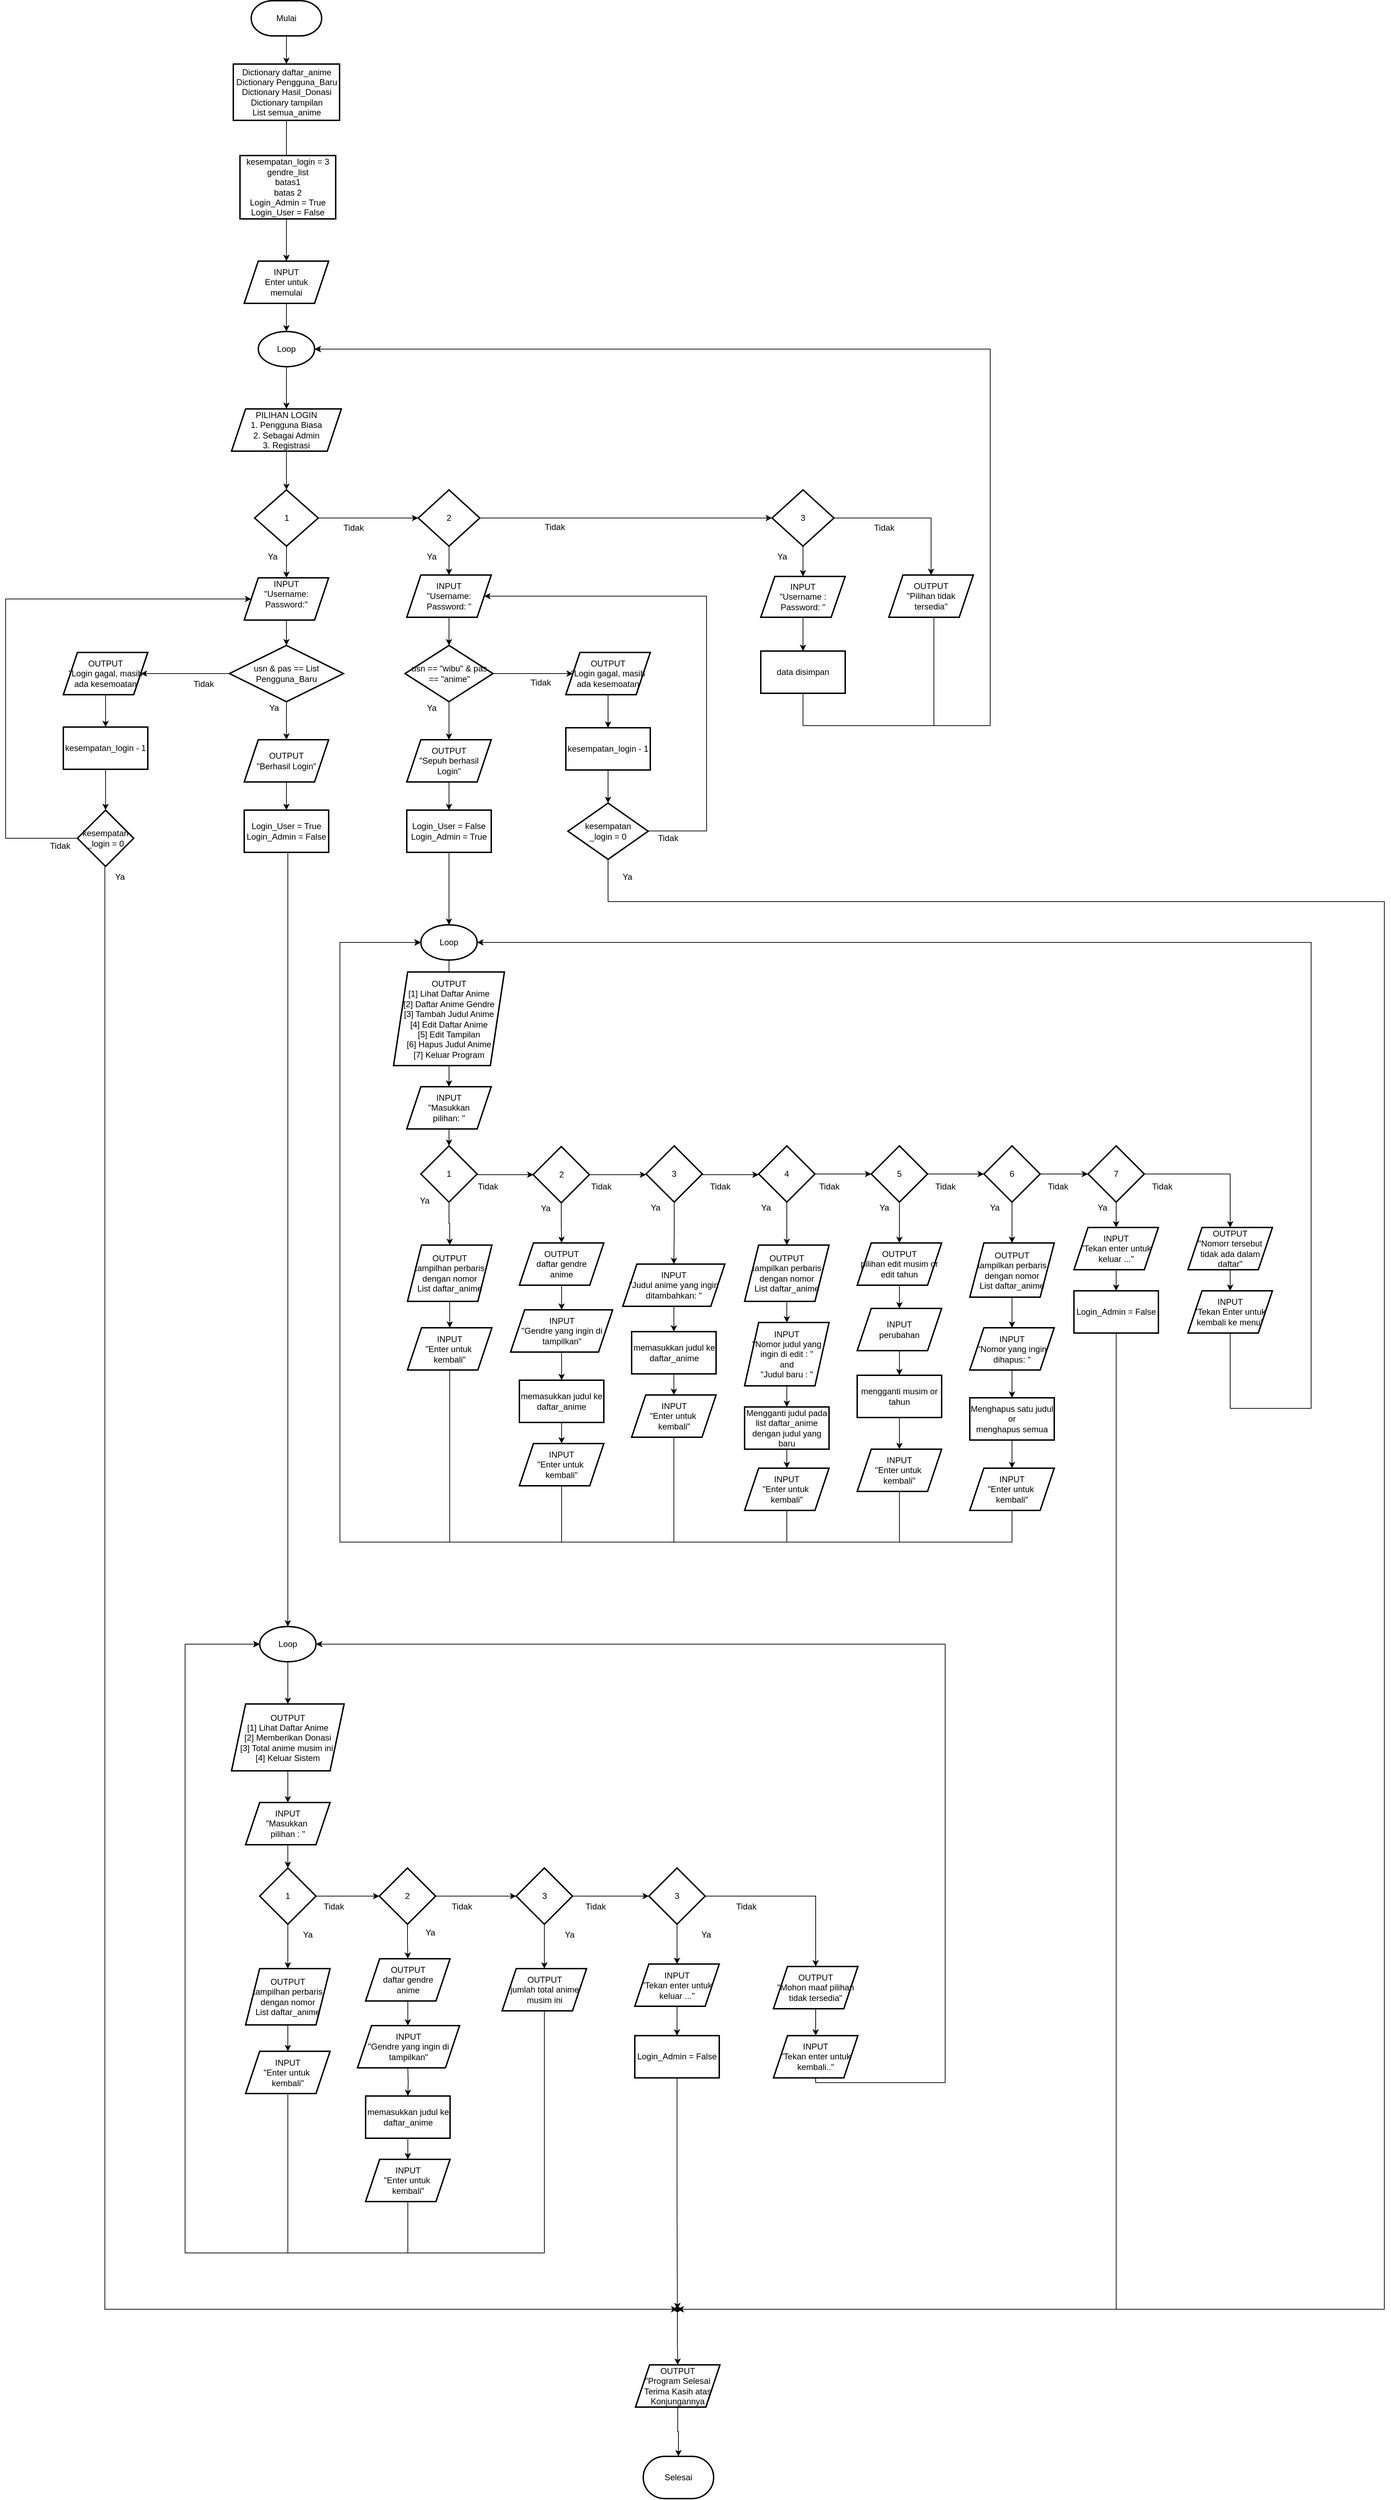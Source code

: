 <mxfile version="24.7.8">
  <diagram id="C5RBs43oDa-KdzZeNtuy" name="Page-1">
    <mxGraphModel dx="2560" dy="1793" grid="1" gridSize="10" guides="1" tooltips="1" connect="1" arrows="1" fold="1" page="1" pageScale="1" pageWidth="2500" pageHeight="3700" math="0" shadow="0">
      <root>
        <mxCell id="WIyWlLk6GJQsqaUBKTNV-0" />
        <mxCell id="WIyWlLk6GJQsqaUBKTNV-1" parent="WIyWlLk6GJQsqaUBKTNV-0" />
        <mxCell id="YxXO2YcjutG_YXKLa0-f-207" value="" style="edgeStyle=orthogonalEdgeStyle;rounded=0;orthogonalLoop=1;jettySize=auto;html=1;" parent="WIyWlLk6GJQsqaUBKTNV-1" source="YxXO2YcjutG_YXKLa0-f-208" target="YxXO2YcjutG_YXKLa0-f-211" edge="1">
          <mxGeometry relative="1" as="geometry" />
        </mxCell>
        <mxCell id="YxXO2YcjutG_YXKLa0-f-208" value="Mulai" style="strokeWidth=2;html=1;shape=mxgraph.flowchart.terminator;whiteSpace=wrap;" parent="WIyWlLk6GJQsqaUBKTNV-1" vertex="1">
          <mxGeometry x="593" y="50" width="100" height="50" as="geometry" />
        </mxCell>
        <mxCell id="YxXO2YcjutG_YXKLa0-f-209" value="" style="edgeStyle=orthogonalEdgeStyle;rounded=0;orthogonalLoop=1;jettySize=auto;html=1;" parent="WIyWlLk6GJQsqaUBKTNV-1" source="YxXO2YcjutG_YXKLa0-f-211" target="YxXO2YcjutG_YXKLa0-f-213" edge="1">
          <mxGeometry relative="1" as="geometry" />
        </mxCell>
        <mxCell id="YxXO2YcjutG_YXKLa0-f-210" value="" style="edgeStyle=orthogonalEdgeStyle;rounded=0;orthogonalLoop=1;jettySize=auto;html=1;" parent="WIyWlLk6GJQsqaUBKTNV-1" source="YxXO2YcjutG_YXKLa0-f-211" target="YxXO2YcjutG_YXKLa0-f-213" edge="1">
          <mxGeometry relative="1" as="geometry" />
        </mxCell>
        <mxCell id="YxXO2YcjutG_YXKLa0-f-211" value="Dictionary daftar_anime&lt;div&gt;Dictionary Pengguna_Baru&lt;/div&gt;&lt;div&gt;Dictionary Hasil_Donasi&lt;/div&gt;&lt;div&gt;Dictionary tampilan&lt;/div&gt;&lt;div&gt;List semua_anime&lt;/div&gt;" style="whiteSpace=wrap;html=1;strokeWidth=2;" parent="WIyWlLk6GJQsqaUBKTNV-1" vertex="1">
          <mxGeometry x="567.5" y="140" width="151" height="80" as="geometry" />
        </mxCell>
        <mxCell id="YxXO2YcjutG_YXKLa0-f-212" value="" style="edgeStyle=orthogonalEdgeStyle;rounded=0;orthogonalLoop=1;jettySize=auto;html=1;" parent="WIyWlLk6GJQsqaUBKTNV-1" source="YxXO2YcjutG_YXKLa0-f-213" target="YxXO2YcjutG_YXKLa0-f-233" edge="1">
          <mxGeometry relative="1" as="geometry" />
        </mxCell>
        <mxCell id="YxXO2YcjutG_YXKLa0-f-213" value="INPUT&lt;div&gt;Enter untuk&lt;/div&gt;&lt;div&gt;memulai&lt;/div&gt;" style="shape=parallelogram;perimeter=parallelogramPerimeter;whiteSpace=wrap;html=1;fixedSize=1;strokeWidth=2;" parent="WIyWlLk6GJQsqaUBKTNV-1" vertex="1">
          <mxGeometry x="583" y="420" width="120" height="60" as="geometry" />
        </mxCell>
        <mxCell id="YxXO2YcjutG_YXKLa0-f-214" value="" style="edgeStyle=orthogonalEdgeStyle;rounded=0;orthogonalLoop=1;jettySize=auto;html=1;entryX=0.5;entryY=0;entryDx=0;entryDy=0;" parent="WIyWlLk6GJQsqaUBKTNV-1" source="YxXO2YcjutG_YXKLa0-f-216" target="YxXO2YcjutG_YXKLa0-f-224" edge="1">
          <mxGeometry relative="1" as="geometry">
            <mxPoint x="1617" y="785.0" as="targetPoint" />
          </mxGeometry>
        </mxCell>
        <mxCell id="YxXO2YcjutG_YXKLa0-f-215" value="" style="edgeStyle=orthogonalEdgeStyle;rounded=0;orthogonalLoop=1;jettySize=auto;html=1;" parent="WIyWlLk6GJQsqaUBKTNV-1" source="YxXO2YcjutG_YXKLa0-f-216" target="YxXO2YcjutG_YXKLa0-f-250" edge="1">
          <mxGeometry relative="1" as="geometry" />
        </mxCell>
        <mxCell id="YxXO2YcjutG_YXKLa0-f-216" value="3" style="rhombus;whiteSpace=wrap;html=1;strokeWidth=2;" parent="WIyWlLk6GJQsqaUBKTNV-1" vertex="1">
          <mxGeometry x="1333" y="745" width="88" height="80" as="geometry" />
        </mxCell>
        <mxCell id="YxXO2YcjutG_YXKLa0-f-217" value="" style="edgeStyle=orthogonalEdgeStyle;rounded=0;orthogonalLoop=1;jettySize=auto;html=1;" parent="WIyWlLk6GJQsqaUBKTNV-1" source="YxXO2YcjutG_YXKLa0-f-219" target="YxXO2YcjutG_YXKLa0-f-222" edge="1">
          <mxGeometry relative="1" as="geometry" />
        </mxCell>
        <mxCell id="YxXO2YcjutG_YXKLa0-f-218" value="" style="edgeStyle=orthogonalEdgeStyle;rounded=0;orthogonalLoop=1;jettySize=auto;html=1;" parent="WIyWlLk6GJQsqaUBKTNV-1" source="YxXO2YcjutG_YXKLa0-f-219" target="YxXO2YcjutG_YXKLa0-f-226" edge="1">
          <mxGeometry relative="1" as="geometry" />
        </mxCell>
        <mxCell id="YxXO2YcjutG_YXKLa0-f-219" value="1" style="rhombus;whiteSpace=wrap;html=1;strokeWidth=2;" parent="WIyWlLk6GJQsqaUBKTNV-1" vertex="1">
          <mxGeometry x="597.75" y="745" width="90.5" height="80" as="geometry" />
        </mxCell>
        <mxCell id="YxXO2YcjutG_YXKLa0-f-220" value="" style="edgeStyle=orthogonalEdgeStyle;rounded=0;orthogonalLoop=1;jettySize=auto;html=1;" parent="WIyWlLk6GJQsqaUBKTNV-1" source="YxXO2YcjutG_YXKLa0-f-222" target="YxXO2YcjutG_YXKLa0-f-245" edge="1">
          <mxGeometry relative="1" as="geometry" />
        </mxCell>
        <mxCell id="YxXO2YcjutG_YXKLa0-f-221" value="" style="edgeStyle=orthogonalEdgeStyle;rounded=0;orthogonalLoop=1;jettySize=auto;html=1;entryX=0;entryY=0.5;entryDx=0;entryDy=0;" parent="WIyWlLk6GJQsqaUBKTNV-1" source="YxXO2YcjutG_YXKLa0-f-222" target="YxXO2YcjutG_YXKLa0-f-216" edge="1">
          <mxGeometry relative="1" as="geometry">
            <mxPoint x="1227" y="785" as="targetPoint" />
          </mxGeometry>
        </mxCell>
        <mxCell id="YxXO2YcjutG_YXKLa0-f-222" value="2&lt;div&gt;&lt;/div&gt;" style="rhombus;whiteSpace=wrap;html=1;strokeWidth=2;" parent="WIyWlLk6GJQsqaUBKTNV-1" vertex="1">
          <mxGeometry x="830.25" y="745" width="87.5" height="80" as="geometry" />
        </mxCell>
        <mxCell id="YxXO2YcjutG_YXKLa0-f-223" value="" style="edgeStyle=orthogonalEdgeStyle;rounded=0;orthogonalLoop=1;jettySize=auto;html=1;entryX=1;entryY=0.5;entryDx=0;entryDy=0;" parent="WIyWlLk6GJQsqaUBKTNV-1" source="YxXO2YcjutG_YXKLa0-f-224" target="YxXO2YcjutG_YXKLa0-f-233" edge="1">
          <mxGeometry relative="1" as="geometry">
            <mxPoint x="1485" y="1036" as="targetPoint" />
            <Array as="points">
              <mxPoint x="1563" y="1080" />
              <mxPoint x="1643" y="1080" />
              <mxPoint x="1643" y="545" />
            </Array>
          </mxGeometry>
        </mxCell>
        <mxCell id="YxXO2YcjutG_YXKLa0-f-224" value="OUTPUT&lt;div&gt;&quot;Pilihan tidak tersedia&quot;&lt;/div&gt;" style="shape=parallelogram;perimeter=parallelogramPerimeter;whiteSpace=wrap;html=1;fixedSize=1;strokeWidth=2;" parent="WIyWlLk6GJQsqaUBKTNV-1" vertex="1">
          <mxGeometry x="1499" y="866" width="120" height="60" as="geometry" />
        </mxCell>
        <mxCell id="YxXO2YcjutG_YXKLa0-f-225" value="" style="edgeStyle=orthogonalEdgeStyle;rounded=0;orthogonalLoop=1;jettySize=auto;html=1;" parent="WIyWlLk6GJQsqaUBKTNV-1" source="YxXO2YcjutG_YXKLa0-f-226" target="YxXO2YcjutG_YXKLa0-f-229" edge="1">
          <mxGeometry relative="1" as="geometry" />
        </mxCell>
        <mxCell id="YxXO2YcjutG_YXKLa0-f-226" value="INPUT&lt;div&gt;&quot;Username:&lt;/div&gt;&lt;div&gt;Password:&quot;&lt;/div&gt;&lt;div&gt;&lt;br&gt;&lt;/div&gt;" style="shape=parallelogram;perimeter=parallelogramPerimeter;whiteSpace=wrap;html=1;fixedSize=1;strokeWidth=2;" parent="WIyWlLk6GJQsqaUBKTNV-1" vertex="1">
          <mxGeometry x="583" y="870" width="120" height="60" as="geometry" />
        </mxCell>
        <mxCell id="YxXO2YcjutG_YXKLa0-f-227" value="" style="edgeStyle=orthogonalEdgeStyle;rounded=0;orthogonalLoop=1;jettySize=auto;html=1;" parent="WIyWlLk6GJQsqaUBKTNV-1" source="YxXO2YcjutG_YXKLa0-f-229" target="YxXO2YcjutG_YXKLa0-f-231" edge="1">
          <mxGeometry relative="1" as="geometry" />
        </mxCell>
        <mxCell id="YxXO2YcjutG_YXKLa0-f-228" value="" style="edgeStyle=orthogonalEdgeStyle;rounded=0;orthogonalLoop=1;jettySize=auto;html=1;" parent="WIyWlLk6GJQsqaUBKTNV-1" source="YxXO2YcjutG_YXKLa0-f-229" target="YxXO2YcjutG_YXKLa0-f-242" edge="1">
          <mxGeometry relative="1" as="geometry" />
        </mxCell>
        <mxCell id="YxXO2YcjutG_YXKLa0-f-229" value="usn &amp;amp; pas&amp;nbsp;&lt;span style=&quot;background-color: initial;&quot;&gt;== List Pengguna_Baru&lt;/span&gt;" style="rhombus;whiteSpace=wrap;html=1;strokeWidth=2;" parent="WIyWlLk6GJQsqaUBKTNV-1" vertex="1">
          <mxGeometry x="562" y="966" width="162" height="80" as="geometry" />
        </mxCell>
        <mxCell id="YxXO2YcjutG_YXKLa0-f-230" value="" style="edgeStyle=orthogonalEdgeStyle;rounded=0;orthogonalLoop=1;jettySize=auto;html=1;" parent="WIyWlLk6GJQsqaUBKTNV-1" source="YxXO2YcjutG_YXKLa0-f-231" target="YxXO2YcjutG_YXKLa0-f-235" edge="1">
          <mxGeometry relative="1" as="geometry" />
        </mxCell>
        <mxCell id="YxXO2YcjutG_YXKLa0-f-231" value="OUTPUT&lt;div&gt;&quot;Login gagal, masih ada kesemoatan&lt;/div&gt;" style="shape=parallelogram;perimeter=parallelogramPerimeter;whiteSpace=wrap;html=1;fixedSize=1;strokeWidth=2;" parent="WIyWlLk6GJQsqaUBKTNV-1" vertex="1">
          <mxGeometry x="326" y="976" width="120" height="60" as="geometry" />
        </mxCell>
        <mxCell id="QDcajxYJX0oAaUxhjIbU-6" value="" style="edgeStyle=orthogonalEdgeStyle;rounded=0;orthogonalLoop=1;jettySize=auto;html=1;" parent="WIyWlLk6GJQsqaUBKTNV-1" source="YxXO2YcjutG_YXKLa0-f-233" target="QDcajxYJX0oAaUxhjIbU-5" edge="1">
          <mxGeometry relative="1" as="geometry" />
        </mxCell>
        <mxCell id="YxXO2YcjutG_YXKLa0-f-233" value="Loop" style="ellipse;whiteSpace=wrap;html=1;strokeWidth=2;" parent="WIyWlLk6GJQsqaUBKTNV-1" vertex="1">
          <mxGeometry x="603" y="520" width="80" height="50" as="geometry" />
        </mxCell>
        <mxCell id="YxXO2YcjutG_YXKLa0-f-234" value="" style="edgeStyle=orthogonalEdgeStyle;rounded=0;orthogonalLoop=1;jettySize=auto;html=1;" parent="WIyWlLk6GJQsqaUBKTNV-1" source="YxXO2YcjutG_YXKLa0-f-235" target="YxXO2YcjutG_YXKLa0-f-237" edge="1">
          <mxGeometry relative="1" as="geometry" />
        </mxCell>
        <mxCell id="YxXO2YcjutG_YXKLa0-f-235" value="kesempatan_login - 1" style="whiteSpace=wrap;html=1;strokeWidth=2;" parent="WIyWlLk6GJQsqaUBKTNV-1" vertex="1">
          <mxGeometry x="326" y="1082" width="120" height="60" as="geometry" />
        </mxCell>
        <mxCell id="YxXO2YcjutG_YXKLa0-f-236" value="" style="edgeStyle=orthogonalEdgeStyle;rounded=0;orthogonalLoop=1;jettySize=auto;html=1;entryX=0;entryY=0.5;entryDx=0;entryDy=0;" parent="WIyWlLk6GJQsqaUBKTNV-1" source="YxXO2YcjutG_YXKLa0-f-237" target="YxXO2YcjutG_YXKLa0-f-226" edge="1">
          <mxGeometry relative="1" as="geometry">
            <mxPoint x="560" y="890" as="targetPoint" />
            <Array as="points">
              <mxPoint x="244" y="1240" />
              <mxPoint x="244" y="900" />
            </Array>
          </mxGeometry>
        </mxCell>
        <mxCell id="YxXO2YcjutG_YXKLa0-f-237" value="kesempatan&lt;div&gt;_login = 0&lt;/div&gt;" style="rhombus;whiteSpace=wrap;html=1;strokeWidth=2;" parent="WIyWlLk6GJQsqaUBKTNV-1" vertex="1">
          <mxGeometry x="346" y="1200" width="80" height="80" as="geometry" />
        </mxCell>
        <mxCell id="YxXO2YcjutG_YXKLa0-f-238" value="Ya" style="text;html=1;align=center;verticalAlign=middle;resizable=0;points=[];autosize=1;strokeColor=none;fillColor=none;" parent="WIyWlLk6GJQsqaUBKTNV-1" vertex="1">
          <mxGeometry x="603" y="825" width="40" height="30" as="geometry" />
        </mxCell>
        <mxCell id="YxXO2YcjutG_YXKLa0-f-239" value="Tidak" style="text;html=1;align=center;verticalAlign=middle;resizable=0;points=[];autosize=1;strokeColor=none;fillColor=none;" parent="WIyWlLk6GJQsqaUBKTNV-1" vertex="1">
          <mxGeometry x="713" y="784" width="50" height="30" as="geometry" />
        </mxCell>
        <mxCell id="YxXO2YcjutG_YXKLa0-f-240" value="Tidak" style="text;html=1;align=center;verticalAlign=middle;resizable=0;points=[];autosize=1;strokeColor=none;fillColor=none;" parent="WIyWlLk6GJQsqaUBKTNV-1" vertex="1">
          <mxGeometry x="500" y="1006" width="50" height="30" as="geometry" />
        </mxCell>
        <mxCell id="YxXO2YcjutG_YXKLa0-f-241" value="" style="edgeStyle=orthogonalEdgeStyle;rounded=0;orthogonalLoop=1;jettySize=auto;html=1;" parent="WIyWlLk6GJQsqaUBKTNV-1" source="YxXO2YcjutG_YXKLa0-f-242" target="YxXO2YcjutG_YXKLa0-f-264" edge="1">
          <mxGeometry relative="1" as="geometry" />
        </mxCell>
        <mxCell id="YxXO2YcjutG_YXKLa0-f-242" value="OUTPUT&lt;div&gt;&quot;Berhasil Login&quot;&lt;/div&gt;" style="shape=parallelogram;perimeter=parallelogramPerimeter;whiteSpace=wrap;html=1;fixedSize=1;strokeWidth=2;" parent="WIyWlLk6GJQsqaUBKTNV-1" vertex="1">
          <mxGeometry x="583" y="1100" width="120" height="60" as="geometry" />
        </mxCell>
        <mxCell id="YxXO2YcjutG_YXKLa0-f-243" value="Ya" style="text;html=1;align=center;verticalAlign=middle;resizable=0;points=[];autosize=1;strokeColor=none;fillColor=none;" parent="WIyWlLk6GJQsqaUBKTNV-1" vertex="1">
          <mxGeometry x="605" y="1040" width="40" height="30" as="geometry" />
        </mxCell>
        <mxCell id="YxXO2YcjutG_YXKLa0-f-244" value="" style="edgeStyle=orthogonalEdgeStyle;rounded=0;orthogonalLoop=1;jettySize=auto;html=1;" parent="WIyWlLk6GJQsqaUBKTNV-1" source="YxXO2YcjutG_YXKLa0-f-245" target="YxXO2YcjutG_YXKLa0-f-248" edge="1">
          <mxGeometry relative="1" as="geometry" />
        </mxCell>
        <mxCell id="YxXO2YcjutG_YXKLa0-f-245" value="INPUT&lt;div&gt;&quot;Username:&lt;/div&gt;&lt;div&gt;Password: &quot;&lt;/div&gt;" style="shape=parallelogram;perimeter=parallelogramPerimeter;whiteSpace=wrap;html=1;fixedSize=1;strokeWidth=2;" parent="WIyWlLk6GJQsqaUBKTNV-1" vertex="1">
          <mxGeometry x="814" y="866" width="120" height="60" as="geometry" />
        </mxCell>
        <mxCell id="YxXO2YcjutG_YXKLa0-f-246" value="" style="edgeStyle=orthogonalEdgeStyle;rounded=0;orthogonalLoop=1;jettySize=auto;html=1;" parent="WIyWlLk6GJQsqaUBKTNV-1" source="YxXO2YcjutG_YXKLa0-f-248" target="YxXO2YcjutG_YXKLa0-f-254" edge="1">
          <mxGeometry relative="1" as="geometry" />
        </mxCell>
        <mxCell id="YxXO2YcjutG_YXKLa0-f-247" value="" style="edgeStyle=orthogonalEdgeStyle;rounded=0;orthogonalLoop=1;jettySize=auto;html=1;" parent="WIyWlLk6GJQsqaUBKTNV-1" source="YxXO2YcjutG_YXKLa0-f-248" target="YxXO2YcjutG_YXKLa0-f-256" edge="1">
          <mxGeometry relative="1" as="geometry" />
        </mxCell>
        <mxCell id="YxXO2YcjutG_YXKLa0-f-248" value="usn == &quot;wibu&quot; &amp;amp; pas == &quot;anime&quot;" style="rhombus;whiteSpace=wrap;html=1;strokeWidth=2;" parent="WIyWlLk6GJQsqaUBKTNV-1" vertex="1">
          <mxGeometry x="811.5" y="966" width="125" height="80" as="geometry" />
        </mxCell>
        <mxCell id="YxXO2YcjutG_YXKLa0-f-249" value="" style="edgeStyle=orthogonalEdgeStyle;rounded=0;orthogonalLoop=1;jettySize=auto;html=1;" parent="WIyWlLk6GJQsqaUBKTNV-1" source="YxXO2YcjutG_YXKLa0-f-250" target="YxXO2YcjutG_YXKLa0-f-252" edge="1">
          <mxGeometry relative="1" as="geometry" />
        </mxCell>
        <mxCell id="YxXO2YcjutG_YXKLa0-f-250" value="INPUT&lt;div&gt;&quot;Username :&lt;/div&gt;&lt;div&gt;Password: &quot;&lt;/div&gt;" style="shape=parallelogram;perimeter=parallelogramPerimeter;whiteSpace=wrap;html=1;fixedSize=1;strokeWidth=2;" parent="WIyWlLk6GJQsqaUBKTNV-1" vertex="1">
          <mxGeometry x="1317" y="868" width="120" height="58" as="geometry" />
        </mxCell>
        <mxCell id="YxXO2YcjutG_YXKLa0-f-251" value="" style="edgeStyle=orthogonalEdgeStyle;rounded=0;orthogonalLoop=1;jettySize=auto;html=1;entryX=1;entryY=0.5;entryDx=0;entryDy=0;" parent="WIyWlLk6GJQsqaUBKTNV-1" source="YxXO2YcjutG_YXKLa0-f-252" target="YxXO2YcjutG_YXKLa0-f-233" edge="1">
          <mxGeometry relative="1" as="geometry">
            <mxPoint x="1303" y="1144" as="targetPoint" />
            <Array as="points">
              <mxPoint x="1377" y="1080" />
              <mxPoint x="1643" y="1080" />
              <mxPoint x="1643" y="545" />
            </Array>
          </mxGeometry>
        </mxCell>
        <mxCell id="YxXO2YcjutG_YXKLa0-f-252" value="data disimpan" style="whiteSpace=wrap;html=1;strokeWidth=2;" parent="WIyWlLk6GJQsqaUBKTNV-1" vertex="1">
          <mxGeometry x="1317" y="974" width="120" height="60" as="geometry" />
        </mxCell>
        <mxCell id="YxXO2YcjutG_YXKLa0-f-253" value="" style="edgeStyle=orthogonalEdgeStyle;rounded=0;orthogonalLoop=1;jettySize=auto;html=1;" parent="WIyWlLk6GJQsqaUBKTNV-1" source="YxXO2YcjutG_YXKLa0-f-254" target="YxXO2YcjutG_YXKLa0-f-266" edge="1">
          <mxGeometry relative="1" as="geometry" />
        </mxCell>
        <mxCell id="YxXO2YcjutG_YXKLa0-f-254" value="OUTPUT&lt;div&gt;&quot;Sepuh berhasil Login&quot;&lt;/div&gt;" style="shape=parallelogram;perimeter=parallelogramPerimeter;whiteSpace=wrap;html=1;fixedSize=1;strokeWidth=2;" parent="WIyWlLk6GJQsqaUBKTNV-1" vertex="1">
          <mxGeometry x="814" y="1100" width="120" height="60" as="geometry" />
        </mxCell>
        <mxCell id="YxXO2YcjutG_YXKLa0-f-255" value="" style="edgeStyle=orthogonalEdgeStyle;rounded=0;orthogonalLoop=1;jettySize=auto;html=1;" parent="WIyWlLk6GJQsqaUBKTNV-1" source="YxXO2YcjutG_YXKLa0-f-256" target="YxXO2YcjutG_YXKLa0-f-258" edge="1">
          <mxGeometry relative="1" as="geometry" />
        </mxCell>
        <mxCell id="YxXO2YcjutG_YXKLa0-f-256" value="OUTPUT&lt;div&gt;&quot;Login gagal, masih ada kesemoatan&lt;/div&gt;" style="shape=parallelogram;perimeter=parallelogramPerimeter;whiteSpace=wrap;html=1;fixedSize=1;strokeWidth=2;" parent="WIyWlLk6GJQsqaUBKTNV-1" vertex="1">
          <mxGeometry x="1040" y="976" width="120" height="60" as="geometry" />
        </mxCell>
        <mxCell id="YxXO2YcjutG_YXKLa0-f-257" value="" style="edgeStyle=orthogonalEdgeStyle;rounded=0;orthogonalLoop=1;jettySize=auto;html=1;" parent="WIyWlLk6GJQsqaUBKTNV-1" source="YxXO2YcjutG_YXKLa0-f-258" target="YxXO2YcjutG_YXKLa0-f-260" edge="1">
          <mxGeometry relative="1" as="geometry" />
        </mxCell>
        <mxCell id="YxXO2YcjutG_YXKLa0-f-258" value="kesempatan_login - 1" style="whiteSpace=wrap;html=1;strokeWidth=2;" parent="WIyWlLk6GJQsqaUBKTNV-1" vertex="1">
          <mxGeometry x="1040" y="1083" width="120" height="60" as="geometry" />
        </mxCell>
        <mxCell id="YxXO2YcjutG_YXKLa0-f-259" value="" style="edgeStyle=orthogonalEdgeStyle;rounded=0;orthogonalLoop=1;jettySize=auto;html=1;exitX=0.976;exitY=0.495;exitDx=0;exitDy=0;exitPerimeter=0;entryX=1;entryY=0.5;entryDx=0;entryDy=0;" parent="WIyWlLk6GJQsqaUBKTNV-1" source="YxXO2YcjutG_YXKLa0-f-260" target="YxXO2YcjutG_YXKLa0-f-245" edge="1">
          <mxGeometry relative="1" as="geometry">
            <mxPoint x="1160" y="1006" as="targetPoint" />
            <Array as="points">
              <mxPoint x="1240" y="1230" />
              <mxPoint x="1240" y="896" />
            </Array>
            <mxPoint x="1167" y="1230" as="sourcePoint" />
          </mxGeometry>
        </mxCell>
        <mxCell id="YxXO2YcjutG_YXKLa0-f-260" value="kesempatan&lt;div&gt;_login = 0&lt;/div&gt;" style="rhombus;whiteSpace=wrap;html=1;strokeWidth=2;" parent="WIyWlLk6GJQsqaUBKTNV-1" vertex="1">
          <mxGeometry x="1043" y="1190" width="114" height="80" as="geometry" />
        </mxCell>
        <mxCell id="YxXO2YcjutG_YXKLa0-f-261" value="Tidak" style="text;html=1;align=center;verticalAlign=middle;resizable=0;points=[];autosize=1;strokeColor=none;fillColor=none;" parent="WIyWlLk6GJQsqaUBKTNV-1" vertex="1">
          <mxGeometry x="979" y="1004" width="50" height="30" as="geometry" />
        </mxCell>
        <mxCell id="YxXO2YcjutG_YXKLa0-f-262" value="&lt;div&gt;kesempatan_login = 3&lt;/div&gt;&lt;div&gt;gendre_list&lt;/div&gt;&lt;div&gt;batas1&lt;/div&gt;&lt;div&gt;batas 2&lt;/div&gt;&lt;div&gt;Login_Admin = True&lt;/div&gt;&lt;div&gt;Login_User = False&lt;/div&gt;" style="whiteSpace=wrap;html=1;strokeWidth=2;" parent="WIyWlLk6GJQsqaUBKTNV-1" vertex="1">
          <mxGeometry x="577" y="270" width="136" height="90" as="geometry" />
        </mxCell>
        <mxCell id="YxXO2YcjutG_YXKLa0-f-263" style="edgeStyle=orthogonalEdgeStyle;rounded=0;orthogonalLoop=1;jettySize=auto;html=1;entryX=0.5;entryY=0;entryDx=0;entryDy=0;" parent="WIyWlLk6GJQsqaUBKTNV-1" source="YxXO2YcjutG_YXKLa0-f-264" target="YxXO2YcjutG_YXKLa0-f-328" edge="1">
          <mxGeometry relative="1" as="geometry">
            <Array as="points">
              <mxPoint x="645" y="1760" />
              <mxPoint x="645" y="1760" />
            </Array>
          </mxGeometry>
        </mxCell>
        <mxCell id="YxXO2YcjutG_YXKLa0-f-264" value="Login_User = True&lt;div&gt;Login_Admin = False&lt;/div&gt;" style="whiteSpace=wrap;html=1;strokeWidth=2;" parent="WIyWlLk6GJQsqaUBKTNV-1" vertex="1">
          <mxGeometry x="583" y="1200" width="120" height="60" as="geometry" />
        </mxCell>
        <mxCell id="YxXO2YcjutG_YXKLa0-f-265" value="" style="edgeStyle=orthogonalEdgeStyle;rounded=0;orthogonalLoop=1;jettySize=auto;html=1;exitX=0.5;exitY=1;exitDx=0;exitDy=0;" parent="WIyWlLk6GJQsqaUBKTNV-1" source="YxXO2YcjutG_YXKLa0-f-266" target="YxXO2YcjutG_YXKLa0-f-273" edge="1">
          <mxGeometry relative="1" as="geometry">
            <mxPoint x="1002" y="1270" as="sourcePoint" />
          </mxGeometry>
        </mxCell>
        <mxCell id="YxXO2YcjutG_YXKLa0-f-266" value="Login_User = False&lt;div&gt;Login_Admin = True&lt;/div&gt;" style="whiteSpace=wrap;html=1;strokeWidth=2;" parent="WIyWlLk6GJQsqaUBKTNV-1" vertex="1">
          <mxGeometry x="814" y="1200" width="120" height="60" as="geometry" />
        </mxCell>
        <mxCell id="YxXO2YcjutG_YXKLa0-f-267" value="Ya" style="text;html=1;align=center;verticalAlign=middle;resizable=0;points=[];autosize=1;strokeColor=none;fillColor=none;" parent="WIyWlLk6GJQsqaUBKTNV-1" vertex="1">
          <mxGeometry x="829" y="1040" width="40" height="30" as="geometry" />
        </mxCell>
        <mxCell id="YxXO2YcjutG_YXKLa0-f-268" value="Tidak" style="text;html=1;align=center;verticalAlign=middle;resizable=0;points=[];autosize=1;strokeColor=none;fillColor=none;" parent="WIyWlLk6GJQsqaUBKTNV-1" vertex="1">
          <mxGeometry x="999" y="783" width="50" height="30" as="geometry" />
        </mxCell>
        <mxCell id="YxXO2YcjutG_YXKLa0-f-269" value="Ya" style="text;html=1;align=center;verticalAlign=middle;resizable=0;points=[];autosize=1;strokeColor=none;fillColor=none;" parent="WIyWlLk6GJQsqaUBKTNV-1" vertex="1">
          <mxGeometry x="829" y="825" width="40" height="30" as="geometry" />
        </mxCell>
        <mxCell id="YxXO2YcjutG_YXKLa0-f-270" value="Tidak" style="text;html=1;align=center;verticalAlign=middle;resizable=0;points=[];autosize=1;strokeColor=none;fillColor=none;" parent="WIyWlLk6GJQsqaUBKTNV-1" vertex="1">
          <mxGeometry x="1467" y="784" width="50" height="30" as="geometry" />
        </mxCell>
        <mxCell id="YxXO2YcjutG_YXKLa0-f-271" value="Ya" style="text;html=1;align=center;verticalAlign=middle;resizable=0;points=[];autosize=1;strokeColor=none;fillColor=none;" parent="WIyWlLk6GJQsqaUBKTNV-1" vertex="1">
          <mxGeometry x="1327" y="825" width="40" height="30" as="geometry" />
        </mxCell>
        <mxCell id="YxXO2YcjutG_YXKLa0-f-272" value="" style="edgeStyle=orthogonalEdgeStyle;rounded=0;orthogonalLoop=1;jettySize=auto;html=1;" parent="WIyWlLk6GJQsqaUBKTNV-1" source="YxXO2YcjutG_YXKLa0-f-273" target="YxXO2YcjutG_YXKLa0-f-290" edge="1">
          <mxGeometry relative="1" as="geometry" />
        </mxCell>
        <mxCell id="YxXO2YcjutG_YXKLa0-f-273" value="Loop" style="ellipse;whiteSpace=wrap;html=1;strokeWidth=2;" parent="WIyWlLk6GJQsqaUBKTNV-1" vertex="1">
          <mxGeometry x="834" y="1363" width="80" height="50" as="geometry" />
        </mxCell>
        <mxCell id="YxXO2YcjutG_YXKLa0-f-274" value="" style="edgeStyle=orthogonalEdgeStyle;rounded=0;orthogonalLoop=1;jettySize=auto;html=1;" parent="WIyWlLk6GJQsqaUBKTNV-1" edge="1">
          <mxGeometry relative="1" as="geometry">
            <mxPoint x="914" y="1718" as="sourcePoint" />
            <mxPoint x="994" y="1718" as="targetPoint" />
          </mxGeometry>
        </mxCell>
        <mxCell id="i2vCsffB1-3l_ITnJONc-36" value="" style="edgeStyle=orthogonalEdgeStyle;rounded=0;orthogonalLoop=1;jettySize=auto;html=1;" edge="1" parent="WIyWlLk6GJQsqaUBKTNV-1" source="YxXO2YcjutG_YXKLa0-f-276" target="i2vCsffB1-3l_ITnJONc-1">
          <mxGeometry relative="1" as="geometry" />
        </mxCell>
        <mxCell id="YxXO2YcjutG_YXKLa0-f-276" value="1" style="rhombus;whiteSpace=wrap;html=1;strokeWidth=2;" parent="WIyWlLk6GJQsqaUBKTNV-1" vertex="1">
          <mxGeometry x="834" y="1677" width="80" height="80" as="geometry" />
        </mxCell>
        <mxCell id="YxXO2YcjutG_YXKLa0-f-277" value="" style="edgeStyle=orthogonalEdgeStyle;rounded=0;orthogonalLoop=1;jettySize=auto;html=1;" parent="WIyWlLk6GJQsqaUBKTNV-1" edge="1">
          <mxGeometry relative="1" as="geometry">
            <mxPoint x="1074" y="1718" as="sourcePoint" />
            <mxPoint x="1154" y="1718" as="targetPoint" />
          </mxGeometry>
        </mxCell>
        <mxCell id="i2vCsffB1-3l_ITnJONc-37" value="" style="edgeStyle=orthogonalEdgeStyle;rounded=0;orthogonalLoop=1;jettySize=auto;html=1;" edge="1" parent="WIyWlLk6GJQsqaUBKTNV-1" source="YxXO2YcjutG_YXKLa0-f-279" target="i2vCsffB1-3l_ITnJONc-35">
          <mxGeometry relative="1" as="geometry" />
        </mxCell>
        <mxCell id="YxXO2YcjutG_YXKLa0-f-279" value="2" style="rhombus;whiteSpace=wrap;html=1;strokeWidth=2;" parent="WIyWlLk6GJQsqaUBKTNV-1" vertex="1">
          <mxGeometry x="993.5" y="1678" width="80" height="80" as="geometry" />
        </mxCell>
        <mxCell id="YxXO2YcjutG_YXKLa0-f-280" value="" style="edgeStyle=orthogonalEdgeStyle;rounded=0;orthogonalLoop=1;jettySize=auto;html=1;" parent="WIyWlLk6GJQsqaUBKTNV-1" edge="1">
          <mxGeometry relative="1" as="geometry">
            <mxPoint x="1234" y="1718" as="sourcePoint" />
            <mxPoint x="1314" y="1718" as="targetPoint" />
          </mxGeometry>
        </mxCell>
        <mxCell id="i2vCsffB1-3l_ITnJONc-38" value="" style="edgeStyle=orthogonalEdgeStyle;rounded=0;orthogonalLoop=1;jettySize=auto;html=1;" edge="1" parent="WIyWlLk6GJQsqaUBKTNV-1" source="YxXO2YcjutG_YXKLa0-f-282" target="i2vCsffB1-3l_ITnJONc-30">
          <mxGeometry relative="1" as="geometry" />
        </mxCell>
        <mxCell id="YxXO2YcjutG_YXKLa0-f-282" value="3" style="rhombus;whiteSpace=wrap;html=1;strokeWidth=2;" parent="WIyWlLk6GJQsqaUBKTNV-1" vertex="1">
          <mxGeometry x="1154" y="1677" width="80" height="80" as="geometry" />
        </mxCell>
        <mxCell id="YxXO2YcjutG_YXKLa0-f-284" value="" style="edgeStyle=orthogonalEdgeStyle;rounded=0;orthogonalLoop=1;jettySize=auto;html=1;" parent="WIyWlLk6GJQsqaUBKTNV-1" source="YxXO2YcjutG_YXKLa0-f-285" target="YxXO2YcjutG_YXKLa0-f-366" edge="1">
          <mxGeometry relative="1" as="geometry" />
        </mxCell>
        <mxCell id="i2vCsffB1-3l_ITnJONc-39" value="" style="edgeStyle=orthogonalEdgeStyle;rounded=0;orthogonalLoop=1;jettySize=auto;html=1;" edge="1" parent="WIyWlLk6GJQsqaUBKTNV-1" source="YxXO2YcjutG_YXKLa0-f-285" target="i2vCsffB1-3l_ITnJONc-25">
          <mxGeometry relative="1" as="geometry" />
        </mxCell>
        <mxCell id="YxXO2YcjutG_YXKLa0-f-285" value="4" style="rhombus;whiteSpace=wrap;html=1;strokeWidth=2;" parent="WIyWlLk6GJQsqaUBKTNV-1" vertex="1">
          <mxGeometry x="1314" y="1677" width="80" height="80" as="geometry" />
        </mxCell>
        <mxCell id="YxXO2YcjutG_YXKLa0-f-286" value="" style="edgeStyle=orthogonalEdgeStyle;rounded=0;orthogonalLoop=1;jettySize=auto;html=1;" parent="WIyWlLk6GJQsqaUBKTNV-1" source="YxXO2YcjutG_YXKLa0-f-288" target="YxXO2YcjutG_YXKLa0-f-304" edge="1">
          <mxGeometry relative="1" as="geometry" />
        </mxCell>
        <mxCell id="YxXO2YcjutG_YXKLa0-f-287" value="" style="edgeStyle=orthogonalEdgeStyle;rounded=0;orthogonalLoop=1;jettySize=auto;html=1;" parent="WIyWlLk6GJQsqaUBKTNV-1" source="YxXO2YcjutG_YXKLa0-f-288" target="YxXO2YcjutG_YXKLa0-f-308" edge="1">
          <mxGeometry relative="1" as="geometry" />
        </mxCell>
        <mxCell id="YxXO2YcjutG_YXKLa0-f-288" value="7" style="rhombus;whiteSpace=wrap;html=1;strokeWidth=2;" parent="WIyWlLk6GJQsqaUBKTNV-1" vertex="1">
          <mxGeometry x="1782" y="1677" width="80" height="80" as="geometry" />
        </mxCell>
        <mxCell id="YxXO2YcjutG_YXKLa0-f-289" value="" style="edgeStyle=orthogonalEdgeStyle;rounded=0;orthogonalLoop=1;jettySize=auto;html=1;" parent="WIyWlLk6GJQsqaUBKTNV-1" source="YxXO2YcjutG_YXKLa0-f-290" target="YxXO2YcjutG_YXKLa0-f-292" edge="1">
          <mxGeometry relative="1" as="geometry" />
        </mxCell>
        <mxCell id="YxXO2YcjutG_YXKLa0-f-290" value="OUTPUT&lt;div&gt;[1] Lihat Daftar Anime&lt;/div&gt;&lt;div&gt;[2] Daftar Anime Gendre&lt;/div&gt;&lt;div&gt;[3] Tambah Judul Anime&lt;/div&gt;&lt;div&gt;[4] Edit Daftar Anime&lt;/div&gt;&lt;div&gt;[5] Edit Tampilan&lt;/div&gt;&lt;div&gt;[6] Hapus Judul Anime&lt;/div&gt;&lt;div&gt;[7] Keluar Program&lt;/div&gt;" style="shape=parallelogram;perimeter=parallelogramPerimeter;whiteSpace=wrap;html=1;fixedSize=1;strokeWidth=2;" parent="WIyWlLk6GJQsqaUBKTNV-1" vertex="1">
          <mxGeometry x="795.25" y="1430" width="157.5" height="133" as="geometry" />
        </mxCell>
        <mxCell id="YxXO2YcjutG_YXKLa0-f-291" value="" style="edgeStyle=orthogonalEdgeStyle;rounded=0;orthogonalLoop=1;jettySize=auto;html=1;" parent="WIyWlLk6GJQsqaUBKTNV-1" source="YxXO2YcjutG_YXKLa0-f-292" target="YxXO2YcjutG_YXKLa0-f-276" edge="1">
          <mxGeometry relative="1" as="geometry" />
        </mxCell>
        <mxCell id="YxXO2YcjutG_YXKLa0-f-292" value="INPUT&lt;div&gt;&quot;Masukkan&lt;/div&gt;&lt;div&gt;pilihan: &quot;&lt;/div&gt;" style="shape=parallelogram;perimeter=parallelogramPerimeter;whiteSpace=wrap;html=1;fixedSize=1;strokeWidth=2;" parent="WIyWlLk6GJQsqaUBKTNV-1" vertex="1">
          <mxGeometry x="814" y="1593" width="120" height="60" as="geometry" />
        </mxCell>
        <mxCell id="YxXO2YcjutG_YXKLa0-f-303" value="" style="edgeStyle=orthogonalEdgeStyle;rounded=0;orthogonalLoop=1;jettySize=auto;html=1;" parent="WIyWlLk6GJQsqaUBKTNV-1" source="YxXO2YcjutG_YXKLa0-f-304" target="YxXO2YcjutG_YXKLa0-f-306" edge="1">
          <mxGeometry relative="1" as="geometry" />
        </mxCell>
        <mxCell id="YxXO2YcjutG_YXKLa0-f-304" value="INPUT&lt;div&gt;&quot;Tekan enter untuk keluar ...&quot;&lt;/div&gt;" style="shape=parallelogram;perimeter=parallelogramPerimeter;whiteSpace=wrap;html=1;fixedSize=1;strokeWidth=2;" parent="WIyWlLk6GJQsqaUBKTNV-1" vertex="1">
          <mxGeometry x="1762" y="1793" width="120" height="60" as="geometry" />
        </mxCell>
        <mxCell id="YxXO2YcjutG_YXKLa0-f-305" style="edgeStyle=orthogonalEdgeStyle;rounded=0;orthogonalLoop=1;jettySize=auto;html=1;entryX=0.793;entryY=0.971;entryDx=0;entryDy=0;entryPerimeter=0;exitX=0.5;exitY=1;exitDx=0;exitDy=0;" parent="WIyWlLk6GJQsqaUBKTNV-1" source="YxXO2YcjutG_YXKLa0-f-306" target="YxXO2YcjutG_YXKLa0-f-359" edge="1">
          <mxGeometry relative="1" as="geometry">
            <mxPoint x="1833" y="4219.2" as="targetPoint" />
            <Array as="points">
              <mxPoint x="1822" y="3330" />
              <mxPoint x="1199" y="3330" />
            </Array>
          </mxGeometry>
        </mxCell>
        <mxCell id="YxXO2YcjutG_YXKLa0-f-306" value="Login_Admin = False" style="whiteSpace=wrap;html=1;strokeWidth=2;" parent="WIyWlLk6GJQsqaUBKTNV-1" vertex="1">
          <mxGeometry x="1762" y="1883" width="120" height="60" as="geometry" />
        </mxCell>
        <mxCell id="YxXO2YcjutG_YXKLa0-f-307" value="" style="edgeStyle=orthogonalEdgeStyle;rounded=0;orthogonalLoop=1;jettySize=auto;html=1;" parent="WIyWlLk6GJQsqaUBKTNV-1" source="YxXO2YcjutG_YXKLa0-f-308" target="YxXO2YcjutG_YXKLa0-f-310" edge="1">
          <mxGeometry relative="1" as="geometry" />
        </mxCell>
        <mxCell id="YxXO2YcjutG_YXKLa0-f-308" value="OUTPUT&lt;div&gt;&quot;Nomorr tersebut tidak ada dalam daftar&quot;&lt;/div&gt;" style="shape=parallelogram;perimeter=parallelogramPerimeter;whiteSpace=wrap;html=1;fixedSize=1;strokeWidth=2;" parent="WIyWlLk6GJQsqaUBKTNV-1" vertex="1">
          <mxGeometry x="1924" y="1793" width="120" height="60" as="geometry" />
        </mxCell>
        <mxCell id="YxXO2YcjutG_YXKLa0-f-309" style="edgeStyle=orthogonalEdgeStyle;rounded=0;orthogonalLoop=1;jettySize=auto;html=1;entryX=1;entryY=0.5;entryDx=0;entryDy=0;exitX=0.5;exitY=1;exitDx=0;exitDy=0;" parent="WIyWlLk6GJQsqaUBKTNV-1" source="YxXO2YcjutG_YXKLa0-f-310" target="YxXO2YcjutG_YXKLa0-f-273" edge="1">
          <mxGeometry relative="1" as="geometry">
            <Array as="points">
              <mxPoint x="1984" y="2050" />
              <mxPoint x="2099" y="2050" />
              <mxPoint x="2099" y="1388" />
            </Array>
          </mxGeometry>
        </mxCell>
        <mxCell id="YxXO2YcjutG_YXKLa0-f-310" value="INPUT&lt;div&gt;&quot;Tekan Enter untuk kembali ke menu&quot;&lt;/div&gt;" style="shape=parallelogram;perimeter=parallelogramPerimeter;whiteSpace=wrap;html=1;fixedSize=1;strokeWidth=2;" parent="WIyWlLk6GJQsqaUBKTNV-1" vertex="1">
          <mxGeometry x="1924" y="1883" width="120" height="60" as="geometry" />
        </mxCell>
        <mxCell id="YxXO2YcjutG_YXKLa0-f-313" value="Ya" style="text;html=1;align=center;verticalAlign=middle;resizable=0;points=[];autosize=1;strokeColor=none;fillColor=none;" parent="WIyWlLk6GJQsqaUBKTNV-1" vertex="1">
          <mxGeometry x="1106.5" y="1280" width="40" height="30" as="geometry" />
        </mxCell>
        <mxCell id="YxXO2YcjutG_YXKLa0-f-314" value="Ya" style="text;html=1;align=center;verticalAlign=middle;resizable=0;points=[];autosize=1;strokeColor=none;fillColor=none;" parent="WIyWlLk6GJQsqaUBKTNV-1" vertex="1">
          <mxGeometry x="386" y="1280" width="40" height="30" as="geometry" />
        </mxCell>
        <mxCell id="YxXO2YcjutG_YXKLa0-f-315" value="Ya" style="text;html=1;align=center;verticalAlign=middle;resizable=0;points=[];autosize=1;strokeColor=none;fillColor=none;" parent="WIyWlLk6GJQsqaUBKTNV-1" vertex="1">
          <mxGeometry x="819" y="1740" width="40" height="30" as="geometry" />
        </mxCell>
        <mxCell id="YxXO2YcjutG_YXKLa0-f-316" value="Ya" style="text;html=1;align=center;verticalAlign=middle;resizable=0;points=[];autosize=1;strokeColor=none;fillColor=none;" parent="WIyWlLk6GJQsqaUBKTNV-1" vertex="1">
          <mxGeometry x="991" y="1751" width="40" height="30" as="geometry" />
        </mxCell>
        <mxCell id="YxXO2YcjutG_YXKLa0-f-317" value="Ya" style="text;html=1;align=center;verticalAlign=middle;resizable=0;points=[];autosize=1;strokeColor=none;fillColor=none;" parent="WIyWlLk6GJQsqaUBKTNV-1" vertex="1">
          <mxGeometry x="1146.5" y="1750" width="40" height="30" as="geometry" />
        </mxCell>
        <mxCell id="YxXO2YcjutG_YXKLa0-f-318" value="Ya" style="text;html=1;align=center;verticalAlign=middle;resizable=0;points=[];autosize=1;strokeColor=none;fillColor=none;" parent="WIyWlLk6GJQsqaUBKTNV-1" vertex="1">
          <mxGeometry x="1304" y="1750" width="40" height="30" as="geometry" />
        </mxCell>
        <mxCell id="YxXO2YcjutG_YXKLa0-f-319" value="Ya" style="text;html=1;align=center;verticalAlign=middle;resizable=0;points=[];autosize=1;strokeColor=none;fillColor=none;" parent="WIyWlLk6GJQsqaUBKTNV-1" vertex="1">
          <mxGeometry x="1782" y="1750" width="40" height="30" as="geometry" />
        </mxCell>
        <mxCell id="YxXO2YcjutG_YXKLa0-f-320" value="Tidak" style="text;html=1;align=center;verticalAlign=middle;resizable=0;points=[];autosize=1;strokeColor=none;fillColor=none;" parent="WIyWlLk6GJQsqaUBKTNV-1" vertex="1">
          <mxGeometry x="296" y="1236" width="50" height="30" as="geometry" />
        </mxCell>
        <mxCell id="YxXO2YcjutG_YXKLa0-f-321" value="Tidak" style="text;html=1;align=center;verticalAlign=middle;resizable=0;points=[];autosize=1;strokeColor=none;fillColor=none;" parent="WIyWlLk6GJQsqaUBKTNV-1" vertex="1">
          <mxGeometry x="1160" y="1225" width="50" height="30" as="geometry" />
        </mxCell>
        <mxCell id="YxXO2YcjutG_YXKLa0-f-322" value="Tidak" style="text;html=1;align=center;verticalAlign=middle;resizable=0;points=[];autosize=1;strokeColor=none;fillColor=none;" parent="WIyWlLk6GJQsqaUBKTNV-1" vertex="1">
          <mxGeometry x="904" y="1720" width="50" height="30" as="geometry" />
        </mxCell>
        <mxCell id="YxXO2YcjutG_YXKLa0-f-323" value="Tidak" style="text;html=1;align=center;verticalAlign=middle;resizable=0;points=[];autosize=1;strokeColor=none;fillColor=none;" parent="WIyWlLk6GJQsqaUBKTNV-1" vertex="1">
          <mxGeometry x="1065" y="1720" width="50" height="30" as="geometry" />
        </mxCell>
        <mxCell id="YxXO2YcjutG_YXKLa0-f-324" value="Tidak" style="text;html=1;align=center;verticalAlign=middle;resizable=0;points=[];autosize=1;strokeColor=none;fillColor=none;" parent="WIyWlLk6GJQsqaUBKTNV-1" vertex="1">
          <mxGeometry x="1234" y="1720" width="50" height="30" as="geometry" />
        </mxCell>
        <mxCell id="YxXO2YcjutG_YXKLa0-f-325" value="Tidak" style="text;html=1;align=center;verticalAlign=middle;resizable=0;points=[];autosize=1;strokeColor=none;fillColor=none;" parent="WIyWlLk6GJQsqaUBKTNV-1" vertex="1">
          <mxGeometry x="1389" y="1720" width="50" height="30" as="geometry" />
        </mxCell>
        <mxCell id="YxXO2YcjutG_YXKLa0-f-326" value="Tidak" style="text;html=1;align=center;verticalAlign=middle;resizable=0;points=[];autosize=1;strokeColor=none;fillColor=none;" parent="WIyWlLk6GJQsqaUBKTNV-1" vertex="1">
          <mxGeometry x="1862" y="1720" width="50" height="30" as="geometry" />
        </mxCell>
        <mxCell id="YxXO2YcjutG_YXKLa0-f-327" value="" style="edgeStyle=orthogonalEdgeStyle;rounded=0;orthogonalLoop=1;jettySize=auto;html=1;" parent="WIyWlLk6GJQsqaUBKTNV-1" source="YxXO2YcjutG_YXKLa0-f-328" target="YxXO2YcjutG_YXKLa0-f-330" edge="1">
          <mxGeometry relative="1" as="geometry" />
        </mxCell>
        <mxCell id="YxXO2YcjutG_YXKLa0-f-328" value="Loop" style="ellipse;whiteSpace=wrap;html=1;strokeWidth=2;" parent="WIyWlLk6GJQsqaUBKTNV-1" vertex="1">
          <mxGeometry x="605" y="2360" width="80" height="50" as="geometry" />
        </mxCell>
        <mxCell id="YxXO2YcjutG_YXKLa0-f-329" value="" style="edgeStyle=orthogonalEdgeStyle;rounded=0;orthogonalLoop=1;jettySize=auto;html=1;" parent="WIyWlLk6GJQsqaUBKTNV-1" source="YxXO2YcjutG_YXKLa0-f-330" target="YxXO2YcjutG_YXKLa0-f-332" edge="1">
          <mxGeometry relative="1" as="geometry" />
        </mxCell>
        <mxCell id="YxXO2YcjutG_YXKLa0-f-330" value="&lt;div&gt;OUTPUT&lt;div&gt;[1] Lihat Daftar Anime&lt;/div&gt;&lt;div&gt;[2] Memberikan Donasi&lt;/div&gt;&lt;div&gt;[3] Total anime musim ini&amp;nbsp;&lt;/div&gt;&lt;div&gt;[4] Keluar Sistem&lt;/div&gt;&lt;/div&gt;" style="shape=parallelogram;perimeter=parallelogramPerimeter;whiteSpace=wrap;html=1;fixedSize=1;strokeWidth=2;" parent="WIyWlLk6GJQsqaUBKTNV-1" vertex="1">
          <mxGeometry x="565" y="2470" width="160" height="95" as="geometry" />
        </mxCell>
        <mxCell id="YxXO2YcjutG_YXKLa0-f-331" value="" style="edgeStyle=orthogonalEdgeStyle;rounded=0;orthogonalLoop=1;jettySize=auto;html=1;" parent="WIyWlLk6GJQsqaUBKTNV-1" source="YxXO2YcjutG_YXKLa0-f-332" target="YxXO2YcjutG_YXKLa0-f-335" edge="1">
          <mxGeometry relative="1" as="geometry" />
        </mxCell>
        <mxCell id="YxXO2YcjutG_YXKLa0-f-332" value="INPUT&lt;div&gt;&quot;Masukkan&amp;nbsp;&lt;/div&gt;&lt;div&gt;pilihan : &quot;&lt;/div&gt;" style="shape=parallelogram;perimeter=parallelogramPerimeter;whiteSpace=wrap;html=1;fixedSize=1;strokeWidth=2;" parent="WIyWlLk6GJQsqaUBKTNV-1" vertex="1">
          <mxGeometry x="585" y="2610" width="120" height="60" as="geometry" />
        </mxCell>
        <mxCell id="YxXO2YcjutG_YXKLa0-f-333" value="" style="edgeStyle=orthogonalEdgeStyle;rounded=0;orthogonalLoop=1;jettySize=auto;html=1;" parent="WIyWlLk6GJQsqaUBKTNV-1" source="YxXO2YcjutG_YXKLa0-f-335" target="YxXO2YcjutG_YXKLa0-f-338" edge="1">
          <mxGeometry relative="1" as="geometry" />
        </mxCell>
        <mxCell id="wduEMAxsHjAvJI-2IQ0p-20" value="" style="edgeStyle=orthogonalEdgeStyle;rounded=0;orthogonalLoop=1;jettySize=auto;html=1;entryX=0.5;entryY=0;entryDx=0;entryDy=0;" parent="WIyWlLk6GJQsqaUBKTNV-1" source="YxXO2YcjutG_YXKLa0-f-335" target="i2vCsffB1-3l_ITnJONc-53" edge="1">
          <mxGeometry relative="1" as="geometry">
            <mxPoint x="645" y="2828" as="targetPoint" />
          </mxGeometry>
        </mxCell>
        <mxCell id="YxXO2YcjutG_YXKLa0-f-335" value="1" style="rhombus;whiteSpace=wrap;html=1;strokeWidth=2;" parent="WIyWlLk6GJQsqaUBKTNV-1" vertex="1">
          <mxGeometry x="605" y="2703" width="80" height="80" as="geometry" />
        </mxCell>
        <mxCell id="YxXO2YcjutG_YXKLa0-f-337" value="" style="edgeStyle=orthogonalEdgeStyle;rounded=0;orthogonalLoop=1;jettySize=auto;html=1;" parent="WIyWlLk6GJQsqaUBKTNV-1" source="YxXO2YcjutG_YXKLa0-f-338" target="i2vCsffB1-3l_ITnJONc-61" edge="1">
          <mxGeometry relative="1" as="geometry">
            <mxPoint x="815" y="2828" as="targetPoint" />
          </mxGeometry>
        </mxCell>
        <mxCell id="wduEMAxsHjAvJI-2IQ0p-16" value="" style="edgeStyle=orthogonalEdgeStyle;rounded=0;orthogonalLoop=1;jettySize=auto;html=1;" parent="WIyWlLk6GJQsqaUBKTNV-1" source="YxXO2YcjutG_YXKLa0-f-338" target="wduEMAxsHjAvJI-2IQ0p-15" edge="1">
          <mxGeometry relative="1" as="geometry" />
        </mxCell>
        <mxCell id="YxXO2YcjutG_YXKLa0-f-338" value="2" style="rhombus;whiteSpace=wrap;html=1;strokeWidth=2;" parent="WIyWlLk6GJQsqaUBKTNV-1" vertex="1">
          <mxGeometry x="775" y="2703" width="80" height="80" as="geometry" />
        </mxCell>
        <mxCell id="YxXO2YcjutG_YXKLa0-f-339" value="" style="edgeStyle=orthogonalEdgeStyle;rounded=0;orthogonalLoop=1;jettySize=auto;html=1;" parent="WIyWlLk6GJQsqaUBKTNV-1" source="YxXO2YcjutG_YXKLa0-f-341" target="YxXO2YcjutG_YXKLa0-f-348" edge="1">
          <mxGeometry relative="1" as="geometry" />
        </mxCell>
        <mxCell id="YxXO2YcjutG_YXKLa0-f-340" style="edgeStyle=orthogonalEdgeStyle;rounded=0;orthogonalLoop=1;jettySize=auto;html=1;entryX=0.5;entryY=0;entryDx=0;entryDy=0;" parent="WIyWlLk6GJQsqaUBKTNV-1" source="YxXO2YcjutG_YXKLa0-f-341" target="YxXO2YcjutG_YXKLa0-f-352" edge="1">
          <mxGeometry relative="1" as="geometry" />
        </mxCell>
        <mxCell id="YxXO2YcjutG_YXKLa0-f-341" value="3" style="rhombus;whiteSpace=wrap;html=1;strokeWidth=2;" parent="WIyWlLk6GJQsqaUBKTNV-1" vertex="1">
          <mxGeometry x="1158" y="2703" width="80" height="80" as="geometry" />
        </mxCell>
        <mxCell id="YxXO2YcjutG_YXKLa0-f-344" style="edgeStyle=orthogonalEdgeStyle;rounded=0;orthogonalLoop=1;jettySize=auto;html=1;entryX=0;entryY=0.5;entryDx=0;entryDy=0;exitX=0.5;exitY=1;exitDx=0;exitDy=0;" parent="WIyWlLk6GJQsqaUBKTNV-1" target="YxXO2YcjutG_YXKLa0-f-328" edge="1" source="i2vCsffB1-3l_ITnJONc-54">
          <mxGeometry relative="1" as="geometry">
            <Array as="points">
              <mxPoint x="645" y="3250" />
              <mxPoint x="499" y="3250" />
              <mxPoint x="499" y="2385" />
            </Array>
            <mxPoint x="645" y="3036.5" as="sourcePoint" />
          </mxGeometry>
        </mxCell>
        <mxCell id="YxXO2YcjutG_YXKLa0-f-346" style="edgeStyle=orthogonalEdgeStyle;rounded=0;orthogonalLoop=1;jettySize=auto;html=1;entryX=0;entryY=0.5;entryDx=0;entryDy=0;exitX=0.5;exitY=1;exitDx=0;exitDy=0;" parent="WIyWlLk6GJQsqaUBKTNV-1" target="YxXO2YcjutG_YXKLa0-f-328" edge="1" source="i2vCsffB1-3l_ITnJONc-59">
          <mxGeometry relative="1" as="geometry">
            <Array as="points">
              <mxPoint x="816" y="3250" />
              <mxPoint x="499" y="3250" />
              <mxPoint x="499" y="2385" />
            </Array>
            <mxPoint x="847.5" y="3170" as="sourcePoint" />
          </mxGeometry>
        </mxCell>
        <mxCell id="YxXO2YcjutG_YXKLa0-f-347" value="" style="edgeStyle=orthogonalEdgeStyle;rounded=0;orthogonalLoop=1;jettySize=auto;html=1;" parent="WIyWlLk6GJQsqaUBKTNV-1" source="YxXO2YcjutG_YXKLa0-f-348" target="YxXO2YcjutG_YXKLa0-f-350" edge="1">
          <mxGeometry relative="1" as="geometry" />
        </mxCell>
        <mxCell id="YxXO2YcjutG_YXKLa0-f-348" value="INPUT&lt;div&gt;&quot;Tekan enter untuk keluar ...&quot;&lt;/div&gt;" style="shape=parallelogram;perimeter=parallelogramPerimeter;whiteSpace=wrap;html=1;fixedSize=1;strokeWidth=2;" parent="WIyWlLk6GJQsqaUBKTNV-1" vertex="1">
          <mxGeometry x="1138" y="2839.5" width="120" height="60" as="geometry" />
        </mxCell>
        <mxCell id="YxXO2YcjutG_YXKLa0-f-350" value="Login_Admin = False" style="whiteSpace=wrap;html=1;strokeWidth=2;" parent="WIyWlLk6GJQsqaUBKTNV-1" vertex="1">
          <mxGeometry x="1138" y="2941.25" width="120" height="60" as="geometry" />
        </mxCell>
        <mxCell id="YxXO2YcjutG_YXKLa0-f-351" value="" style="edgeStyle=orthogonalEdgeStyle;rounded=0;orthogonalLoop=1;jettySize=auto;html=1;" parent="WIyWlLk6GJQsqaUBKTNV-1" source="YxXO2YcjutG_YXKLa0-f-352" target="YxXO2YcjutG_YXKLa0-f-354" edge="1">
          <mxGeometry relative="1" as="geometry" />
        </mxCell>
        <mxCell id="YxXO2YcjutG_YXKLa0-f-352" value="OUTPUT&lt;div&gt;&quot;Mohon maaf pilihan tidak tersedia&quot;&lt;/div&gt;" style="shape=parallelogram;perimeter=parallelogramPerimeter;whiteSpace=wrap;html=1;fixedSize=1;strokeWidth=2;" parent="WIyWlLk6GJQsqaUBKTNV-1" vertex="1">
          <mxGeometry x="1335" y="2843" width="120" height="60" as="geometry" />
        </mxCell>
        <mxCell id="YxXO2YcjutG_YXKLa0-f-353" style="edgeStyle=orthogonalEdgeStyle;rounded=0;orthogonalLoop=1;jettySize=auto;html=1;entryX=1;entryY=0.5;entryDx=0;entryDy=0;" parent="WIyWlLk6GJQsqaUBKTNV-1" source="YxXO2YcjutG_YXKLa0-f-354" target="YxXO2YcjutG_YXKLa0-f-328" edge="1">
          <mxGeometry relative="1" as="geometry">
            <Array as="points">
              <mxPoint x="1579" y="3008" />
              <mxPoint x="1579" y="2385" />
            </Array>
          </mxGeometry>
        </mxCell>
        <mxCell id="YxXO2YcjutG_YXKLa0-f-354" value="INPUT&lt;div&gt;&quot;Tekan enter untuk kembali..&quot;&lt;/div&gt;" style="shape=parallelogram;perimeter=parallelogramPerimeter;whiteSpace=wrap;html=1;fixedSize=1;strokeWidth=2;" parent="WIyWlLk6GJQsqaUBKTNV-1" vertex="1">
          <mxGeometry x="1335" y="2941.25" width="120" height="60" as="geometry" />
        </mxCell>
        <mxCell id="YxXO2YcjutG_YXKLa0-f-355" value="Tidak" style="text;html=1;align=center;verticalAlign=middle;resizable=0;points=[];autosize=1;strokeColor=none;fillColor=none;" parent="WIyWlLk6GJQsqaUBKTNV-1" vertex="1">
          <mxGeometry x="685" y="2743" width="50" height="30" as="geometry" />
        </mxCell>
        <mxCell id="YxXO2YcjutG_YXKLa0-f-356" value="Tidak" style="text;html=1;align=center;verticalAlign=middle;resizable=0;points=[];autosize=1;strokeColor=none;fillColor=none;" parent="WIyWlLk6GJQsqaUBKTNV-1" vertex="1">
          <mxGeometry x="1271" y="2743" width="50" height="30" as="geometry" />
        </mxCell>
        <mxCell id="YxXO2YcjutG_YXKLa0-f-357" value="Tidak" style="text;html=1;align=center;verticalAlign=middle;resizable=0;points=[];autosize=1;strokeColor=none;fillColor=none;" parent="WIyWlLk6GJQsqaUBKTNV-1" vertex="1">
          <mxGeometry x="867" y="2743" width="50" height="30" as="geometry" />
        </mxCell>
        <mxCell id="YxXO2YcjutG_YXKLa0-f-358" value="" style="edgeStyle=orthogonalEdgeStyle;rounded=0;orthogonalLoop=1;jettySize=auto;html=1;" parent="WIyWlLk6GJQsqaUBKTNV-1" source="YxXO2YcjutG_YXKLa0-f-359" target="YxXO2YcjutG_YXKLa0-f-361" edge="1">
          <mxGeometry relative="1" as="geometry" />
        </mxCell>
        <mxCell id="YxXO2YcjutG_YXKLa0-f-359" value="" style="shape=waypoint;sketch=0;size=6;pointerEvents=1;points=[];fillColor=default;resizable=0;rotatable=0;perimeter=centerPerimeter;snapToPoint=1;strokeWidth=2;" parent="WIyWlLk6GJQsqaUBKTNV-1" vertex="1">
          <mxGeometry x="1188.5" y="3320" width="20" height="20" as="geometry" />
        </mxCell>
        <mxCell id="YxXO2YcjutG_YXKLa0-f-360" value="" style="edgeStyle=orthogonalEdgeStyle;rounded=0;orthogonalLoop=1;jettySize=auto;html=1;" parent="WIyWlLk6GJQsqaUBKTNV-1" source="YxXO2YcjutG_YXKLa0-f-361" target="YxXO2YcjutG_YXKLa0-f-362" edge="1">
          <mxGeometry relative="1" as="geometry" />
        </mxCell>
        <mxCell id="YxXO2YcjutG_YXKLa0-f-361" value="OUTPUT&lt;div&gt;&quot;Program Selesai&lt;/div&gt;&lt;div&gt;Terima Kasih atas Konjungannya&lt;/div&gt;" style="shape=parallelogram;perimeter=parallelogramPerimeter;whiteSpace=wrap;html=1;fixedSize=1;sketch=0;pointerEvents=1;resizable=0;strokeWidth=2;" parent="WIyWlLk6GJQsqaUBKTNV-1" vertex="1">
          <mxGeometry x="1139" y="3409" width="120" height="60" as="geometry" />
        </mxCell>
        <mxCell id="YxXO2YcjutG_YXKLa0-f-362" value="Selesai" style="strokeWidth=2;html=1;shape=mxgraph.flowchart.terminator;whiteSpace=wrap;" parent="WIyWlLk6GJQsqaUBKTNV-1" vertex="1">
          <mxGeometry x="1150" y="3539" width="100" height="60" as="geometry" />
        </mxCell>
        <mxCell id="YxXO2YcjutG_YXKLa0-f-363" style="edgeStyle=orthogonalEdgeStyle;rounded=0;orthogonalLoop=1;jettySize=auto;html=1;entryX=0.116;entryY=0.229;entryDx=0;entryDy=0;entryPerimeter=0;" parent="WIyWlLk6GJQsqaUBKTNV-1" target="YxXO2YcjutG_YXKLa0-f-359" edge="1">
          <mxGeometry relative="1" as="geometry">
            <Array as="points">
              <mxPoint x="385" y="3330" />
            </Array>
            <mxPoint x="1196" y="3330" as="targetPoint" />
            <mxPoint x="385" y="1280" as="sourcePoint" />
          </mxGeometry>
        </mxCell>
        <mxCell id="YxXO2YcjutG_YXKLa0-f-364" value="" style="edgeStyle=orthogonalEdgeStyle;rounded=0;orthogonalLoop=1;jettySize=auto;html=1;" parent="WIyWlLk6GJQsqaUBKTNV-1" source="YxXO2YcjutG_YXKLa0-f-366" target="YxXO2YcjutG_YXKLa0-f-369" edge="1">
          <mxGeometry relative="1" as="geometry" />
        </mxCell>
        <mxCell id="i2vCsffB1-3l_ITnJONc-40" value="" style="edgeStyle=orthogonalEdgeStyle;rounded=0;orthogonalLoop=1;jettySize=auto;html=1;" edge="1" parent="WIyWlLk6GJQsqaUBKTNV-1" source="YxXO2YcjutG_YXKLa0-f-366" target="i2vCsffB1-3l_ITnJONc-9">
          <mxGeometry relative="1" as="geometry" />
        </mxCell>
        <mxCell id="YxXO2YcjutG_YXKLa0-f-366" value="5" style="rhombus;whiteSpace=wrap;html=1;strokeWidth=2;" parent="WIyWlLk6GJQsqaUBKTNV-1" vertex="1">
          <mxGeometry x="1474" y="1677" width="80" height="80" as="geometry" />
        </mxCell>
        <mxCell id="YxXO2YcjutG_YXKLa0-f-367" style="edgeStyle=orthogonalEdgeStyle;rounded=0;orthogonalLoop=1;jettySize=auto;html=1;exitX=1;exitY=0.5;exitDx=0;exitDy=0;entryX=0;entryY=0.5;entryDx=0;entryDy=0;" parent="WIyWlLk6GJQsqaUBKTNV-1" source="YxXO2YcjutG_YXKLa0-f-369" target="YxXO2YcjutG_YXKLa0-f-288" edge="1">
          <mxGeometry relative="1" as="geometry">
            <mxPoint x="1746" y="1717" as="sourcePoint" />
          </mxGeometry>
        </mxCell>
        <mxCell id="i2vCsffB1-3l_ITnJONc-41" value="" style="edgeStyle=orthogonalEdgeStyle;rounded=0;orthogonalLoop=1;jettySize=auto;html=1;" edge="1" parent="WIyWlLk6GJQsqaUBKTNV-1" source="YxXO2YcjutG_YXKLa0-f-369" target="i2vCsffB1-3l_ITnJONc-11">
          <mxGeometry relative="1" as="geometry" />
        </mxCell>
        <mxCell id="YxXO2YcjutG_YXKLa0-f-369" value="6" style="rhombus;whiteSpace=wrap;html=1;strokeWidth=2;" parent="WIyWlLk6GJQsqaUBKTNV-1" vertex="1">
          <mxGeometry x="1634" y="1677" width="80" height="80" as="geometry" />
        </mxCell>
        <mxCell id="YxXO2YcjutG_YXKLa0-f-370" value="Tidak" style="text;html=1;align=center;verticalAlign=middle;resizable=0;points=[];autosize=1;strokeColor=none;fillColor=none;" parent="WIyWlLk6GJQsqaUBKTNV-1" vertex="1">
          <mxGeometry x="1714" y="1720" width="50" height="30" as="geometry" />
        </mxCell>
        <mxCell id="YxXO2YcjutG_YXKLa0-f-371" value="Tidak" style="text;html=1;align=center;verticalAlign=middle;resizable=0;points=[];autosize=1;strokeColor=none;fillColor=none;" parent="WIyWlLk6GJQsqaUBKTNV-1" vertex="1">
          <mxGeometry x="1554" y="1720" width="50" height="30" as="geometry" />
        </mxCell>
        <mxCell id="YxXO2YcjutG_YXKLa0-f-409" value="Ya" style="text;html=1;align=center;verticalAlign=middle;resizable=0;points=[];autosize=1;strokeColor=none;fillColor=none;" parent="WIyWlLk6GJQsqaUBKTNV-1" vertex="1">
          <mxGeometry x="1472" y="1750" width="40" height="30" as="geometry" />
        </mxCell>
        <mxCell id="YxXO2YcjutG_YXKLa0-f-410" value="Ya" style="text;html=1;align=center;verticalAlign=middle;resizable=0;points=[];autosize=1;strokeColor=none;fillColor=none;" parent="WIyWlLk6GJQsqaUBKTNV-1" vertex="1">
          <mxGeometry x="1629" y="1750" width="40" height="30" as="geometry" />
        </mxCell>
        <mxCell id="YxXO2YcjutG_YXKLa0-f-411" value="Ya" style="text;html=1;align=center;verticalAlign=middle;resizable=0;points=[];autosize=1;strokeColor=none;fillColor=none;" parent="WIyWlLk6GJQsqaUBKTNV-1" vertex="1">
          <mxGeometry x="653" y="2783" width="40" height="30" as="geometry" />
        </mxCell>
        <mxCell id="YxXO2YcjutG_YXKLa0-f-412" value="Ya" style="text;html=1;align=center;verticalAlign=middle;resizable=0;points=[];autosize=1;strokeColor=none;fillColor=none;" parent="WIyWlLk6GJQsqaUBKTNV-1" vertex="1">
          <mxGeometry x="827" y="2780" width="40" height="30" as="geometry" />
        </mxCell>
        <mxCell id="YxXO2YcjutG_YXKLa0-f-413" style="edgeStyle=orthogonalEdgeStyle;rounded=0;orthogonalLoop=1;jettySize=auto;html=1;entryX=0.817;entryY=1.8;entryDx=0;entryDy=0;entryPerimeter=0;" parent="WIyWlLk6GJQsqaUBKTNV-1" source="YxXO2YcjutG_YXKLa0-f-260" target="YxXO2YcjutG_YXKLa0-f-359" edge="1">
          <mxGeometry relative="1" as="geometry">
            <Array as="points">
              <mxPoint x="1100" y="1330" />
              <mxPoint x="2203" y="1330" />
              <mxPoint x="2203" y="3330" />
              <mxPoint x="1199" y="3330" />
            </Array>
          </mxGeometry>
        </mxCell>
        <mxCell id="QDcajxYJX0oAaUxhjIbU-8" value="" style="edgeStyle=orthogonalEdgeStyle;rounded=0;orthogonalLoop=1;jettySize=auto;html=1;" parent="WIyWlLk6GJQsqaUBKTNV-1" source="QDcajxYJX0oAaUxhjIbU-5" target="YxXO2YcjutG_YXKLa0-f-219" edge="1">
          <mxGeometry relative="1" as="geometry" />
        </mxCell>
        <mxCell id="QDcajxYJX0oAaUxhjIbU-5" value="PILIHAN LOGIN&lt;div&gt;1. Pengguna Biasa&lt;/div&gt;&lt;div&gt;2. Sebagai Admin&lt;/div&gt;&lt;div&gt;3. Registrasi&lt;/div&gt;" style="shape=parallelogram;perimeter=parallelogramPerimeter;whiteSpace=wrap;html=1;fixedSize=1;strokeWidth=2;" parent="WIyWlLk6GJQsqaUBKTNV-1" vertex="1">
          <mxGeometry x="565" y="630" width="156" height="60" as="geometry" />
        </mxCell>
        <mxCell id="wduEMAxsHjAvJI-2IQ0p-18" value="" style="edgeStyle=orthogonalEdgeStyle;rounded=0;orthogonalLoop=1;jettySize=auto;html=1;entryX=0;entryY=0.5;entryDx=0;entryDy=0;" parent="WIyWlLk6GJQsqaUBKTNV-1" source="wduEMAxsHjAvJI-2IQ0p-15" target="YxXO2YcjutG_YXKLa0-f-341" edge="1">
          <mxGeometry relative="1" as="geometry">
            <mxPoint x="1226.5" y="2743" as="targetPoint" />
          </mxGeometry>
        </mxCell>
        <mxCell id="i2vCsffB1-3l_ITnJONc-64" value="" style="edgeStyle=orthogonalEdgeStyle;rounded=0;orthogonalLoop=1;jettySize=auto;html=1;" edge="1" parent="WIyWlLk6GJQsqaUBKTNV-1" source="wduEMAxsHjAvJI-2IQ0p-15" target="i2vCsffB1-3l_ITnJONc-63">
          <mxGeometry relative="1" as="geometry" />
        </mxCell>
        <mxCell id="wduEMAxsHjAvJI-2IQ0p-15" value="3" style="rhombus;whiteSpace=wrap;html=1;strokeWidth=2;" parent="WIyWlLk6GJQsqaUBKTNV-1" vertex="1">
          <mxGeometry x="969.5" y="2703" width="80" height="80" as="geometry" />
        </mxCell>
        <mxCell id="i2vCsffB1-3l_ITnJONc-0" value="" style="edgeStyle=orthogonalEdgeStyle;rounded=0;orthogonalLoop=1;jettySize=auto;html=1;" edge="1" parent="WIyWlLk6GJQsqaUBKTNV-1" source="i2vCsffB1-3l_ITnJONc-1" target="i2vCsffB1-3l_ITnJONc-6">
          <mxGeometry relative="1" as="geometry" />
        </mxCell>
        <mxCell id="i2vCsffB1-3l_ITnJONc-1" value="OUTPUT&lt;div&gt;tampilhan perbaris dengan nomor&lt;br&gt;&lt;div&gt;List daftar_anime&lt;/div&gt;&lt;/div&gt;" style="shape=parallelogram;perimeter=parallelogramPerimeter;whiteSpace=wrap;html=1;fixedSize=1;strokeWidth=2;" vertex="1" parent="WIyWlLk6GJQsqaUBKTNV-1">
          <mxGeometry x="815" y="1818" width="120" height="80" as="geometry" />
        </mxCell>
        <mxCell id="i2vCsffB1-3l_ITnJONc-2" value="" style="edgeStyle=orthogonalEdgeStyle;rounded=0;orthogonalLoop=1;jettySize=auto;html=1;" edge="1" parent="WIyWlLk6GJQsqaUBKTNV-1" source="i2vCsffB1-3l_ITnJONc-3" target="i2vCsffB1-3l_ITnJONc-5">
          <mxGeometry relative="1" as="geometry" />
        </mxCell>
        <mxCell id="i2vCsffB1-3l_ITnJONc-3" value="INPUT&lt;div&gt;&quot;Gendre yang ingin di tampilkan&quot;&lt;/div&gt;" style="shape=parallelogram;perimeter=parallelogramPerimeter;whiteSpace=wrap;html=1;fixedSize=1;strokeWidth=2;" vertex="1" parent="WIyWlLk6GJQsqaUBKTNV-1">
          <mxGeometry x="961.5" y="1910" width="145" height="60" as="geometry" />
        </mxCell>
        <mxCell id="i2vCsffB1-3l_ITnJONc-4" value="" style="edgeStyle=orthogonalEdgeStyle;rounded=0;orthogonalLoop=1;jettySize=auto;html=1;" edge="1" parent="WIyWlLk6GJQsqaUBKTNV-1" source="i2vCsffB1-3l_ITnJONc-5" target="i2vCsffB1-3l_ITnJONc-7">
          <mxGeometry relative="1" as="geometry" />
        </mxCell>
        <mxCell id="i2vCsffB1-3l_ITnJONc-5" value="memasukkan judul ke daftar_anime" style="whiteSpace=wrap;html=1;strokeWidth=2;" vertex="1" parent="WIyWlLk6GJQsqaUBKTNV-1">
          <mxGeometry x="974" y="2010" width="120" height="60" as="geometry" />
        </mxCell>
        <mxCell id="i2vCsffB1-3l_ITnJONc-47" style="edgeStyle=orthogonalEdgeStyle;rounded=0;orthogonalLoop=1;jettySize=auto;html=1;entryX=0;entryY=0.5;entryDx=0;entryDy=0;" edge="1" parent="WIyWlLk6GJQsqaUBKTNV-1" source="i2vCsffB1-3l_ITnJONc-6" target="YxXO2YcjutG_YXKLa0-f-273">
          <mxGeometry relative="1" as="geometry">
            <Array as="points">
              <mxPoint x="875" y="2240" />
              <mxPoint x="719" y="2240" />
              <mxPoint x="719" y="1388" />
            </Array>
          </mxGeometry>
        </mxCell>
        <mxCell id="i2vCsffB1-3l_ITnJONc-6" value="INPUT&lt;div&gt;&quot;Enter untuk&amp;nbsp;&lt;/div&gt;&lt;div&gt;kembali&quot;&lt;/div&gt;" style="shape=parallelogram;perimeter=parallelogramPerimeter;whiteSpace=wrap;html=1;fixedSize=1;strokeWidth=2;" vertex="1" parent="WIyWlLk6GJQsqaUBKTNV-1">
          <mxGeometry x="815" y="1935.5" width="120" height="60" as="geometry" />
        </mxCell>
        <mxCell id="i2vCsffB1-3l_ITnJONc-45" style="edgeStyle=orthogonalEdgeStyle;rounded=0;orthogonalLoop=1;jettySize=auto;html=1;entryX=0;entryY=0.5;entryDx=0;entryDy=0;" edge="1" parent="WIyWlLk6GJQsqaUBKTNV-1" source="i2vCsffB1-3l_ITnJONc-7" target="YxXO2YcjutG_YXKLa0-f-273">
          <mxGeometry relative="1" as="geometry">
            <Array as="points">
              <mxPoint x="1034" y="2240" />
              <mxPoint x="719" y="2240" />
              <mxPoint x="719" y="1388" />
            </Array>
          </mxGeometry>
        </mxCell>
        <mxCell id="i2vCsffB1-3l_ITnJONc-7" value="INPUT&lt;div&gt;&quot;Enter untuk&amp;nbsp;&lt;/div&gt;&lt;div&gt;kembali&quot;&lt;/div&gt;" style="shape=parallelogram;perimeter=parallelogramPerimeter;whiteSpace=wrap;html=1;fixedSize=1;strokeWidth=2;" vertex="1" parent="WIyWlLk6GJQsqaUBKTNV-1">
          <mxGeometry x="974" y="2100" width="120" height="60" as="geometry" />
        </mxCell>
        <mxCell id="i2vCsffB1-3l_ITnJONc-8" value="" style="edgeStyle=orthogonalEdgeStyle;rounded=0;orthogonalLoop=1;jettySize=auto;html=1;" edge="1" parent="WIyWlLk6GJQsqaUBKTNV-1" source="i2vCsffB1-3l_ITnJONc-9" target="i2vCsffB1-3l_ITnJONc-18">
          <mxGeometry relative="1" as="geometry" />
        </mxCell>
        <mxCell id="i2vCsffB1-3l_ITnJONc-9" value="OUTPUT&lt;div&gt;pilihan edit musim or edit tahun&lt;/div&gt;" style="shape=parallelogram;perimeter=parallelogramPerimeter;whiteSpace=wrap;html=1;fixedSize=1;strokeWidth=2;" vertex="1" parent="WIyWlLk6GJQsqaUBKTNV-1">
          <mxGeometry x="1454" y="1815" width="120" height="60" as="geometry" />
        </mxCell>
        <mxCell id="i2vCsffB1-3l_ITnJONc-10" value="" style="edgeStyle=orthogonalEdgeStyle;rounded=0;orthogonalLoop=1;jettySize=auto;html=1;" edge="1" parent="WIyWlLk6GJQsqaUBKTNV-1" source="i2vCsffB1-3l_ITnJONc-11" target="i2vCsffB1-3l_ITnJONc-13">
          <mxGeometry relative="1" as="geometry" />
        </mxCell>
        <mxCell id="i2vCsffB1-3l_ITnJONc-11" value="OUTPUT&lt;div&gt;tampilkan perbaris&lt;/div&gt;&lt;div&gt;dengan nomor&lt;/div&gt;&lt;div&gt;List daftar_anime&lt;/div&gt;" style="shape=parallelogram;perimeter=parallelogramPerimeter;whiteSpace=wrap;html=1;fixedSize=1;strokeWidth=2;" vertex="1" parent="WIyWlLk6GJQsqaUBKTNV-1">
          <mxGeometry x="1614" y="1815" width="120" height="77" as="geometry" />
        </mxCell>
        <mxCell id="i2vCsffB1-3l_ITnJONc-12" value="" style="edgeStyle=orthogonalEdgeStyle;rounded=0;orthogonalLoop=1;jettySize=auto;html=1;" edge="1" parent="WIyWlLk6GJQsqaUBKTNV-1" source="i2vCsffB1-3l_ITnJONc-13" target="i2vCsffB1-3l_ITnJONc-15">
          <mxGeometry relative="1" as="geometry" />
        </mxCell>
        <mxCell id="i2vCsffB1-3l_ITnJONc-13" value="INPUT&lt;div&gt;&quot;Nomor yang ingin dihapus: &quot;&lt;/div&gt;" style="shape=parallelogram;perimeter=parallelogramPerimeter;whiteSpace=wrap;html=1;fixedSize=1;strokeWidth=2;" vertex="1" parent="WIyWlLk6GJQsqaUBKTNV-1">
          <mxGeometry x="1614" y="1935.5" width="120" height="60" as="geometry" />
        </mxCell>
        <mxCell id="i2vCsffB1-3l_ITnJONc-14" value="" style="edgeStyle=orthogonalEdgeStyle;rounded=0;orthogonalLoop=1;jettySize=auto;html=1;" edge="1" parent="WIyWlLk6GJQsqaUBKTNV-1" source="i2vCsffB1-3l_ITnJONc-15" target="i2vCsffB1-3l_ITnJONc-16">
          <mxGeometry relative="1" as="geometry" />
        </mxCell>
        <mxCell id="i2vCsffB1-3l_ITnJONc-15" value="Menghapus satu judul&lt;div&gt;or&lt;/div&gt;&lt;div&gt;menghapus semua&lt;/div&gt;" style="whiteSpace=wrap;html=1;strokeWidth=2;" vertex="1" parent="WIyWlLk6GJQsqaUBKTNV-1">
          <mxGeometry x="1614" y="2035" width="120" height="60" as="geometry" />
        </mxCell>
        <mxCell id="i2vCsffB1-3l_ITnJONc-51" style="edgeStyle=orthogonalEdgeStyle;rounded=0;orthogonalLoop=1;jettySize=auto;html=1;entryX=0;entryY=0.5;entryDx=0;entryDy=0;" edge="1" parent="WIyWlLk6GJQsqaUBKTNV-1" source="i2vCsffB1-3l_ITnJONc-16" target="YxXO2YcjutG_YXKLa0-f-273">
          <mxGeometry relative="1" as="geometry">
            <Array as="points">
              <mxPoint x="1674" y="2240" />
              <mxPoint x="719" y="2240" />
              <mxPoint x="719" y="1388" />
            </Array>
          </mxGeometry>
        </mxCell>
        <mxCell id="i2vCsffB1-3l_ITnJONc-16" value="INPUT&lt;div&gt;&quot;Enter untuk&amp;nbsp;&lt;/div&gt;&lt;div&gt;kembali&quot;&lt;/div&gt;" style="shape=parallelogram;perimeter=parallelogramPerimeter;whiteSpace=wrap;html=1;fixedSize=1;strokeWidth=2;" vertex="1" parent="WIyWlLk6GJQsqaUBKTNV-1">
          <mxGeometry x="1614" y="2135" width="120" height="60" as="geometry" />
        </mxCell>
        <mxCell id="i2vCsffB1-3l_ITnJONc-17" value="" style="edgeStyle=orthogonalEdgeStyle;rounded=0;orthogonalLoop=1;jettySize=auto;html=1;" edge="1" parent="WIyWlLk6GJQsqaUBKTNV-1" source="i2vCsffB1-3l_ITnJONc-18" target="i2vCsffB1-3l_ITnJONc-20">
          <mxGeometry relative="1" as="geometry" />
        </mxCell>
        <mxCell id="i2vCsffB1-3l_ITnJONc-18" value="INPUT&lt;div&gt;perubahan&lt;/div&gt;" style="shape=parallelogram;perimeter=parallelogramPerimeter;whiteSpace=wrap;html=1;fixedSize=1;strokeWidth=2;" vertex="1" parent="WIyWlLk6GJQsqaUBKTNV-1">
          <mxGeometry x="1454" y="1908" width="120" height="60" as="geometry" />
        </mxCell>
        <mxCell id="i2vCsffB1-3l_ITnJONc-19" value="" style="edgeStyle=orthogonalEdgeStyle;rounded=0;orthogonalLoop=1;jettySize=auto;html=1;" edge="1" parent="WIyWlLk6GJQsqaUBKTNV-1" source="i2vCsffB1-3l_ITnJONc-20" target="i2vCsffB1-3l_ITnJONc-21">
          <mxGeometry relative="1" as="geometry" />
        </mxCell>
        <mxCell id="i2vCsffB1-3l_ITnJONc-20" value="mengganti musim or tahun" style="whiteSpace=wrap;html=1;strokeWidth=2;" vertex="1" parent="WIyWlLk6GJQsqaUBKTNV-1">
          <mxGeometry x="1454" y="2003" width="120" height="60" as="geometry" />
        </mxCell>
        <mxCell id="i2vCsffB1-3l_ITnJONc-50" style="edgeStyle=orthogonalEdgeStyle;rounded=0;orthogonalLoop=1;jettySize=auto;html=1;entryX=0;entryY=0.5;entryDx=0;entryDy=0;" edge="1" parent="WIyWlLk6GJQsqaUBKTNV-1" source="i2vCsffB1-3l_ITnJONc-21" target="YxXO2YcjutG_YXKLa0-f-273">
          <mxGeometry relative="1" as="geometry">
            <mxPoint x="829" y="1390" as="targetPoint" />
            <Array as="points">
              <mxPoint x="1514" y="2240" />
              <mxPoint x="719" y="2240" />
              <mxPoint x="719" y="1388" />
            </Array>
          </mxGeometry>
        </mxCell>
        <mxCell id="i2vCsffB1-3l_ITnJONc-21" value="INPUT&lt;div&gt;&quot;Enter untuk&amp;nbsp;&lt;/div&gt;&lt;div&gt;kembali&quot;&lt;/div&gt;" style="shape=parallelogram;perimeter=parallelogramPerimeter;whiteSpace=wrap;html=1;fixedSize=1;strokeWidth=2;" vertex="1" parent="WIyWlLk6GJQsqaUBKTNV-1">
          <mxGeometry x="1454" y="2108" width="120" height="60" as="geometry" />
        </mxCell>
        <mxCell id="i2vCsffB1-3l_ITnJONc-22" value="" style="edgeStyle=orthogonalEdgeStyle;rounded=0;orthogonalLoop=1;jettySize=auto;html=1;" edge="1" parent="WIyWlLk6GJQsqaUBKTNV-1" source="i2vCsffB1-3l_ITnJONc-23" target="i2vCsffB1-3l_ITnJONc-27">
          <mxGeometry relative="1" as="geometry" />
        </mxCell>
        <mxCell id="i2vCsffB1-3l_ITnJONc-23" value="INPUT&lt;div&gt;&lt;div&gt;&quot;Nomor judul yang ingin di edit : &quot;&lt;/div&gt;&lt;div&gt;and&lt;/div&gt;&lt;div&gt;&lt;span style=&quot;background-color: initial;&quot;&gt;&quot;Judul baru : &quot;&lt;/span&gt;&lt;/div&gt;&lt;/div&gt;" style="shape=parallelogram;perimeter=parallelogramPerimeter;whiteSpace=wrap;html=1;fixedSize=1;strokeWidth=2;" vertex="1" parent="WIyWlLk6GJQsqaUBKTNV-1">
          <mxGeometry x="1294" y="1928" width="120" height="90" as="geometry" />
        </mxCell>
        <mxCell id="i2vCsffB1-3l_ITnJONc-24" value="" style="edgeStyle=orthogonalEdgeStyle;rounded=0;orthogonalLoop=1;jettySize=auto;html=1;" edge="1" parent="WIyWlLk6GJQsqaUBKTNV-1" source="i2vCsffB1-3l_ITnJONc-25" target="i2vCsffB1-3l_ITnJONc-23">
          <mxGeometry relative="1" as="geometry" />
        </mxCell>
        <mxCell id="i2vCsffB1-3l_ITnJONc-25" value="OUTPUT&lt;div&gt;tampilkan perbaris&lt;/div&gt;&lt;div&gt;dengan nomor&lt;/div&gt;&lt;div&gt;List daftar_anime&lt;/div&gt;" style="shape=parallelogram;perimeter=parallelogramPerimeter;whiteSpace=wrap;html=1;fixedSize=1;strokeWidth=2;" vertex="1" parent="WIyWlLk6GJQsqaUBKTNV-1">
          <mxGeometry x="1294" y="1818" width="120" height="80" as="geometry" />
        </mxCell>
        <mxCell id="i2vCsffB1-3l_ITnJONc-26" value="" style="edgeStyle=orthogonalEdgeStyle;rounded=0;orthogonalLoop=1;jettySize=auto;html=1;" edge="1" parent="WIyWlLk6GJQsqaUBKTNV-1" source="i2vCsffB1-3l_ITnJONc-27" target="i2vCsffB1-3l_ITnJONc-28">
          <mxGeometry relative="1" as="geometry" />
        </mxCell>
        <mxCell id="i2vCsffB1-3l_ITnJONc-27" value="Mengganti judul pada list daftar_anime dengan judul yang baru" style="whiteSpace=wrap;html=1;strokeWidth=2;" vertex="1" parent="WIyWlLk6GJQsqaUBKTNV-1">
          <mxGeometry x="1294" y="2048" width="120" height="60" as="geometry" />
        </mxCell>
        <mxCell id="i2vCsffB1-3l_ITnJONc-49" style="edgeStyle=orthogonalEdgeStyle;rounded=0;orthogonalLoop=1;jettySize=auto;html=1;exitX=0.5;exitY=1;exitDx=0;exitDy=0;entryX=0;entryY=0.5;entryDx=0;entryDy=0;" edge="1" parent="WIyWlLk6GJQsqaUBKTNV-1" source="i2vCsffB1-3l_ITnJONc-28" target="YxXO2YcjutG_YXKLa0-f-273">
          <mxGeometry relative="1" as="geometry">
            <Array as="points">
              <mxPoint x="1354" y="2240" />
              <mxPoint x="719" y="2240" />
              <mxPoint x="719" y="1388" />
            </Array>
          </mxGeometry>
        </mxCell>
        <mxCell id="i2vCsffB1-3l_ITnJONc-28" value="INPUT&lt;div&gt;&quot;Enter untuk&amp;nbsp;&lt;/div&gt;&lt;div&gt;kembali&quot;&lt;/div&gt;" style="shape=parallelogram;perimeter=parallelogramPerimeter;whiteSpace=wrap;html=1;fixedSize=1;strokeWidth=2;" vertex="1" parent="WIyWlLk6GJQsqaUBKTNV-1">
          <mxGeometry x="1294" y="2135" width="120" height="60" as="geometry" />
        </mxCell>
        <mxCell id="i2vCsffB1-3l_ITnJONc-29" value="" style="edgeStyle=orthogonalEdgeStyle;rounded=0;orthogonalLoop=1;jettySize=auto;html=1;" edge="1" parent="WIyWlLk6GJQsqaUBKTNV-1" source="i2vCsffB1-3l_ITnJONc-30" target="i2vCsffB1-3l_ITnJONc-32">
          <mxGeometry relative="1" as="geometry" />
        </mxCell>
        <mxCell id="i2vCsffB1-3l_ITnJONc-30" value="INPUT&lt;div&gt;&quot;Judul anime yang ingin ditambahkan: &quot;&lt;/div&gt;" style="shape=parallelogram;perimeter=parallelogramPerimeter;whiteSpace=wrap;html=1;fixedSize=1;strokeWidth=2;" vertex="1" parent="WIyWlLk6GJQsqaUBKTNV-1">
          <mxGeometry x="1121" y="1845" width="145" height="60" as="geometry" />
        </mxCell>
        <mxCell id="i2vCsffB1-3l_ITnJONc-31" value="" style="edgeStyle=orthogonalEdgeStyle;rounded=0;orthogonalLoop=1;jettySize=auto;html=1;" edge="1" parent="WIyWlLk6GJQsqaUBKTNV-1" source="i2vCsffB1-3l_ITnJONc-32" target="i2vCsffB1-3l_ITnJONc-33">
          <mxGeometry relative="1" as="geometry" />
        </mxCell>
        <mxCell id="i2vCsffB1-3l_ITnJONc-32" value="memasukkan judul ke daftar_anime" style="whiteSpace=wrap;html=1;strokeWidth=2;" vertex="1" parent="WIyWlLk6GJQsqaUBKTNV-1">
          <mxGeometry x="1133.5" y="1941" width="120" height="60" as="geometry" />
        </mxCell>
        <mxCell id="i2vCsffB1-3l_ITnJONc-46" style="edgeStyle=orthogonalEdgeStyle;rounded=0;orthogonalLoop=1;jettySize=auto;html=1;entryX=0;entryY=0.5;entryDx=0;entryDy=0;" edge="1" parent="WIyWlLk6GJQsqaUBKTNV-1" source="i2vCsffB1-3l_ITnJONc-33" target="YxXO2YcjutG_YXKLa0-f-273">
          <mxGeometry relative="1" as="geometry">
            <Array as="points">
              <mxPoint x="1194" y="2240" />
              <mxPoint x="719" y="2240" />
              <mxPoint x="719" y="1388" />
            </Array>
          </mxGeometry>
        </mxCell>
        <mxCell id="i2vCsffB1-3l_ITnJONc-33" value="INPUT&lt;div&gt;&quot;Enter untuk&amp;nbsp;&lt;/div&gt;&lt;div&gt;kembali&quot;&lt;/div&gt;" style="shape=parallelogram;perimeter=parallelogramPerimeter;whiteSpace=wrap;html=1;fixedSize=1;strokeWidth=2;" vertex="1" parent="WIyWlLk6GJQsqaUBKTNV-1">
          <mxGeometry x="1133.5" y="2031" width="120" height="60" as="geometry" />
        </mxCell>
        <mxCell id="i2vCsffB1-3l_ITnJONc-34" value="" style="edgeStyle=orthogonalEdgeStyle;rounded=0;orthogonalLoop=1;jettySize=auto;html=1;" edge="1" parent="WIyWlLk6GJQsqaUBKTNV-1" source="i2vCsffB1-3l_ITnJONc-35" target="i2vCsffB1-3l_ITnJONc-3">
          <mxGeometry relative="1" as="geometry" />
        </mxCell>
        <mxCell id="i2vCsffB1-3l_ITnJONc-35" value="OUTPUT&lt;div&gt;daftar gendre&lt;/div&gt;&lt;div&gt;anime&lt;/div&gt;" style="shape=parallelogram;perimeter=parallelogramPerimeter;whiteSpace=wrap;html=1;fixedSize=1;strokeWidth=2;" vertex="1" parent="WIyWlLk6GJQsqaUBKTNV-1">
          <mxGeometry x="974" y="1815" width="120" height="60" as="geometry" />
        </mxCell>
        <mxCell id="i2vCsffB1-3l_ITnJONc-52" value="" style="edgeStyle=orthogonalEdgeStyle;rounded=0;orthogonalLoop=1;jettySize=auto;html=1;" edge="1" parent="WIyWlLk6GJQsqaUBKTNV-1" source="i2vCsffB1-3l_ITnJONc-53" target="i2vCsffB1-3l_ITnJONc-54">
          <mxGeometry relative="1" as="geometry" />
        </mxCell>
        <mxCell id="i2vCsffB1-3l_ITnJONc-53" value="OUTPUT&lt;div&gt;tampilhan perbaris dengan nomor&lt;br&gt;&lt;div&gt;List daftar_anime&lt;/div&gt;&lt;/div&gt;" style="shape=parallelogram;perimeter=parallelogramPerimeter;whiteSpace=wrap;html=1;fixedSize=1;strokeWidth=2;" vertex="1" parent="WIyWlLk6GJQsqaUBKTNV-1">
          <mxGeometry x="585" y="2846" width="120" height="80" as="geometry" />
        </mxCell>
        <mxCell id="i2vCsffB1-3l_ITnJONc-54" value="INPUT&lt;div&gt;&quot;Enter untuk&amp;nbsp;&lt;/div&gt;&lt;div&gt;kembali&quot;&lt;/div&gt;" style="shape=parallelogram;perimeter=parallelogramPerimeter;whiteSpace=wrap;html=1;fixedSize=1;strokeWidth=2;" vertex="1" parent="WIyWlLk6GJQsqaUBKTNV-1">
          <mxGeometry x="585" y="2963.5" width="120" height="60" as="geometry" />
        </mxCell>
        <mxCell id="i2vCsffB1-3l_ITnJONc-55" value="" style="edgeStyle=orthogonalEdgeStyle;rounded=0;orthogonalLoop=1;jettySize=auto;html=1;" edge="1" parent="WIyWlLk6GJQsqaUBKTNV-1" target="i2vCsffB1-3l_ITnJONc-58">
          <mxGeometry relative="1" as="geometry">
            <mxPoint x="815.5" y="2987" as="sourcePoint" />
          </mxGeometry>
        </mxCell>
        <mxCell id="i2vCsffB1-3l_ITnJONc-56" value="INPUT&lt;div&gt;&quot;Gendre yang ingin di tampilkan&quot;&lt;/div&gt;" style="shape=parallelogram;perimeter=parallelogramPerimeter;whiteSpace=wrap;html=1;fixedSize=1;strokeWidth=2;" vertex="1" parent="WIyWlLk6GJQsqaUBKTNV-1">
          <mxGeometry x="744" y="2927" width="145" height="60" as="geometry" />
        </mxCell>
        <mxCell id="i2vCsffB1-3l_ITnJONc-57" value="" style="edgeStyle=orthogonalEdgeStyle;rounded=0;orthogonalLoop=1;jettySize=auto;html=1;" edge="1" parent="WIyWlLk6GJQsqaUBKTNV-1" source="i2vCsffB1-3l_ITnJONc-58" target="i2vCsffB1-3l_ITnJONc-59">
          <mxGeometry relative="1" as="geometry" />
        </mxCell>
        <mxCell id="i2vCsffB1-3l_ITnJONc-58" value="memasukkan judul ke daftar_anime" style="whiteSpace=wrap;html=1;strokeWidth=2;" vertex="1" parent="WIyWlLk6GJQsqaUBKTNV-1">
          <mxGeometry x="755.5" y="3027" width="120" height="60" as="geometry" />
        </mxCell>
        <mxCell id="i2vCsffB1-3l_ITnJONc-59" value="INPUT&lt;div&gt;&quot;Enter untuk&amp;nbsp;&lt;/div&gt;&lt;div&gt;kembali&quot;&lt;/div&gt;" style="shape=parallelogram;perimeter=parallelogramPerimeter;whiteSpace=wrap;html=1;fixedSize=1;strokeWidth=2;" vertex="1" parent="WIyWlLk6GJQsqaUBKTNV-1">
          <mxGeometry x="755.5" y="3117" width="120" height="60" as="geometry" />
        </mxCell>
        <mxCell id="i2vCsffB1-3l_ITnJONc-60" value="" style="edgeStyle=orthogonalEdgeStyle;rounded=0;orthogonalLoop=1;jettySize=auto;html=1;" edge="1" parent="WIyWlLk6GJQsqaUBKTNV-1" source="i2vCsffB1-3l_ITnJONc-61">
          <mxGeometry relative="1" as="geometry">
            <mxPoint x="815.529" y="2927" as="targetPoint" />
          </mxGeometry>
        </mxCell>
        <mxCell id="i2vCsffB1-3l_ITnJONc-61" value="OUTPUT&lt;div&gt;daftar gendre&lt;/div&gt;&lt;div&gt;anime&lt;/div&gt;" style="shape=parallelogram;perimeter=parallelogramPerimeter;whiteSpace=wrap;html=1;fixedSize=1;strokeWidth=2;" vertex="1" parent="WIyWlLk6GJQsqaUBKTNV-1">
          <mxGeometry x="755.5" y="2832" width="120" height="60" as="geometry" />
        </mxCell>
        <mxCell id="i2vCsffB1-3l_ITnJONc-68" style="edgeStyle=orthogonalEdgeStyle;rounded=0;orthogonalLoop=1;jettySize=auto;html=1;entryX=0;entryY=0.5;entryDx=0;entryDy=0;" edge="1" parent="WIyWlLk6GJQsqaUBKTNV-1" source="i2vCsffB1-3l_ITnJONc-63" target="YxXO2YcjutG_YXKLa0-f-328">
          <mxGeometry relative="1" as="geometry">
            <Array as="points">
              <mxPoint x="1009" y="3250" />
              <mxPoint x="499" y="3250" />
              <mxPoint x="499" y="2385" />
            </Array>
          </mxGeometry>
        </mxCell>
        <mxCell id="i2vCsffB1-3l_ITnJONc-63" value="OUTPUT&lt;div&gt;jumlah total anime musim ini&lt;/div&gt;" style="shape=parallelogram;perimeter=parallelogramPerimeter;whiteSpace=wrap;html=1;fixedSize=1;strokeWidth=2;" vertex="1" parent="WIyWlLk6GJQsqaUBKTNV-1">
          <mxGeometry x="949.5" y="2846" width="120" height="60" as="geometry" />
        </mxCell>
        <mxCell id="i2vCsffB1-3l_ITnJONc-69" style="edgeStyle=orthogonalEdgeStyle;rounded=0;orthogonalLoop=1;jettySize=auto;html=1;entryX=0.611;entryY=0.91;entryDx=0;entryDy=0;entryPerimeter=0;" edge="1" parent="WIyWlLk6GJQsqaUBKTNV-1" source="YxXO2YcjutG_YXKLa0-f-350" target="YxXO2YcjutG_YXKLa0-f-359">
          <mxGeometry relative="1" as="geometry" />
        </mxCell>
        <mxCell id="i2vCsffB1-3l_ITnJONc-70" value="Ya" style="text;html=1;align=center;verticalAlign=middle;resizable=0;points=[];autosize=1;strokeColor=none;fillColor=none;" vertex="1" parent="WIyWlLk6GJQsqaUBKTNV-1">
          <mxGeometry x="1025" y="2783" width="40" height="30" as="geometry" />
        </mxCell>
        <mxCell id="i2vCsffB1-3l_ITnJONc-71" value="Tidak" style="text;html=1;align=center;verticalAlign=middle;resizable=0;points=[];autosize=1;strokeColor=none;fillColor=none;" vertex="1" parent="WIyWlLk6GJQsqaUBKTNV-1">
          <mxGeometry x="1056.5" y="2743" width="50" height="30" as="geometry" />
        </mxCell>
        <mxCell id="oFaDORB0uQdtkB31Bdkn-7" value="Ya" style="text;html=1;align=center;verticalAlign=middle;resizable=0;points=[];autosize=1;strokeColor=none;fillColor=none;" vertex="1" parent="WIyWlLk6GJQsqaUBKTNV-1">
          <mxGeometry x="1219" y="2783" width="40" height="30" as="geometry" />
        </mxCell>
      </root>
    </mxGraphModel>
  </diagram>
</mxfile>
